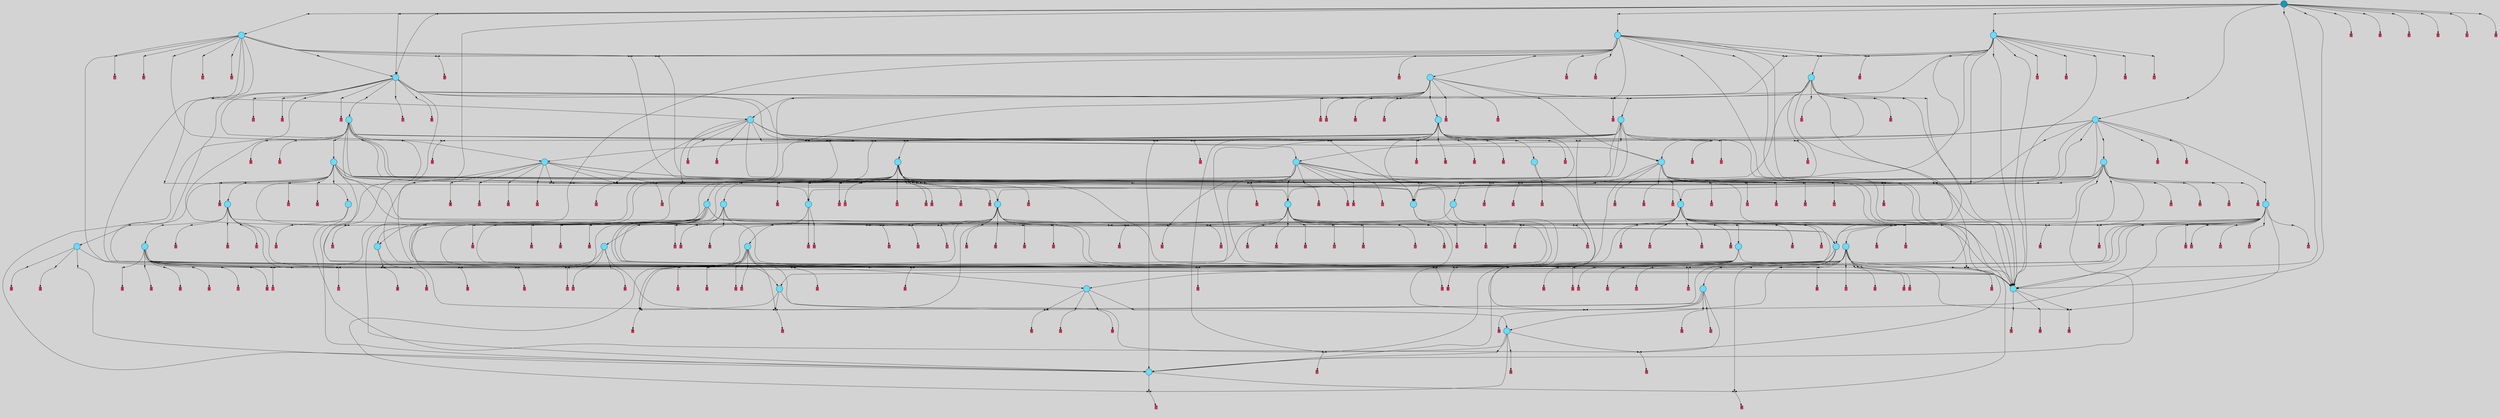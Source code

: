 // File exported with GEGELATI v1.3.1
// On the 2024-04-01 23:56:52
// With the File::TPGGraphDotExporter
digraph{
	graph[pad = "0.212, 0.055" bgcolor = lightgray]
	node[shape=circle style = filled label = ""]
		T0 [fillcolor="#66ddff"]
		T1 [fillcolor="#66ddff"]
		T2 [fillcolor="#66ddff"]
		T4 [fillcolor="#66ddff"]
		T5 [fillcolor="#66ddff"]
		T6 [fillcolor="#66ddff"]
		T7 [fillcolor="#66ddff"]
		T8 [fillcolor="#66ddff"]
		T160 [fillcolor="#66ddff"]
		T207 [fillcolor="#66ddff"]
		T226 [fillcolor="#66ddff"]
		T313 [fillcolor="#66ddff"]
		T385 [fillcolor="#66ddff"]
		T483 [fillcolor="#66ddff"]
		T499 [fillcolor="#66ddff"]
		T725 [fillcolor="#66ddff"]
		T847 [fillcolor="#66ddff"]
		T926 [fillcolor="#66ddff"]
		T1104 [fillcolor="#66ddff"]
		T1144 [fillcolor="#66ddff"]
		T1210 [fillcolor="#66ddff"]
		T1297 [fillcolor="#66ddff"]
		T1373 [fillcolor="#66ddff"]
		T1378 [fillcolor="#66ddff"]
		T1392 [fillcolor="#66ddff"]
		T1551 [fillcolor="#66ddff"]
		T1695 [fillcolor="#66ddff"]
		T1739 [fillcolor="#66ddff"]
		T1831 [fillcolor="#66ddff"]
		T1890 [fillcolor="#66ddff"]
		T1898 [fillcolor="#66ddff"]
		T2048 [fillcolor="#66ddff"]
		T2073 [fillcolor="#66ddff"]
		T2106 [fillcolor="#66ddff"]
		T2187 [fillcolor="#66ddff"]
		T2215 [fillcolor="#66ddff"]
		T2362 [fillcolor="#66ddff"]
		T2379 [fillcolor="#66ddff"]
		T2480 [fillcolor="#66ddff"]
		T2564 [fillcolor="#66ddff"]
		T2651 [fillcolor="#66ddff"]
		T2757 [fillcolor="#66ddff"]
		T2967 [fillcolor="#66ddff"]
		T4253 [fillcolor="#1199bb"]
		P60407 [fillcolor="#cccccc" shape=point] //
		I60407 [shape=box style=invis label="2|6&2|0#2|6&#92;n5|2&2|7#0|2&#92;n2|1&4|3#4|7&#92;n0|1&3|5#4|7&#92;n4|3&3|4#3|7&#92;n"]
		P60407 -> I60407[style=invis]
		A38251 [fillcolor="#ff3366" shape=box margin=0.03 width=0 height=0 label="0"]
		T0 -> P60407 -> A38251
		P60408 [fillcolor="#cccccc" shape=point] //
		I60408 [shape=box style=invis label="2|2&4|4#0|0&#92;n1|2&4|1#4|3&#92;n8|4&0|7#2|5&#92;n2|5&4|1#1|4&#92;n1|1&3|3#3|4&#92;n2|0&2|4#0|3&#92;n5|3&0|0#0|2&#92;n5|0&4|1#3|0&#92;n6|7&2|0#1|1&#92;n4|3&2|7#2|5&#92;n"]
		P60408 -> I60408[style=invis]
		A38252 [fillcolor="#ff3366" shape=box margin=0.03 width=0 height=0 label="1"]
		T0 -> P60408 -> A38252
		P60409 [fillcolor="#cccccc" shape=point] //
		I60409 [shape=box style=invis label="6|3&1|4#2|0&#92;n5|6&0|1#3|7&#92;n2|2&0|0#0|0&#92;n5|4&0|3#1|1&#92;n5|2&2|5#3|4&#92;n5|4&4|0#0|1&#92;n1|2&1|3#1|5&#92;n8|4&3|0#0|0&#92;n4|6&2|6#3|2&#92;n0|2&2|6#4|4&#92;n"]
		P60409 -> I60409[style=invis]
		A38253 [fillcolor="#ff3366" shape=box margin=0.03 width=0 height=0 label="1"]
		T1 -> P60409 -> A38253
		P60410 [fillcolor="#cccccc" shape=point] //
		I60410 [shape=box style=invis label="3|3&0|3#2|3&#92;n0|6&2|4#1|6&#92;n8|3&3|1#3|7&#92;n5|4&2|7#4|1&#92;n2|6&2|0#1|2&#92;n5|1&1|4#1|1&#92;n5|2&4|2#0|4&#92;n"]
		P60410 -> I60410[style=invis]
		A38254 [fillcolor="#ff3366" shape=box margin=0.03 width=0 height=0 label="2"]
		T1 -> P60410 -> A38254
		P60411 [fillcolor="#cccccc" shape=point] //
		I60411 [shape=box style=invis label="7|5&1|1#4|7&#92;n1|3&0|0#4|5&#92;n0|6&4|5#4|4&#92;n7|5&2|0#4|0&#92;n2|1&0|2#3|7&#92;n2|0&2|1#4|7&#92;n"]
		P60411 -> I60411[style=invis]
		A38255 [fillcolor="#ff3366" shape=box margin=0.03 width=0 height=0 label="2"]
		T2 -> P60411 -> A38255
		P60412 [fillcolor="#cccccc" shape=point] //
		I60412 [shape=box style=invis label="8|5&1|1#2|4&#92;n3|6&3|2#0|3&#92;n5|0&0|7#1|1&#92;n3|1&4|2#3|4&#92;n3|2&2|3#0|6&#92;n2|6&3|7#3|5&#92;n8|1&3|5#1|4&#92;n"]
		P60412 -> I60412[style=invis]
		A38256 [fillcolor="#ff3366" shape=box margin=0.03 width=0 height=0 label="3"]
		T2 -> P60412 -> A38256
		P60413 [fillcolor="#cccccc" shape=point] //
		I60413 [shape=box style=invis label="0|2&1|1#4|7&#92;n3|5&2|7#1|0&#92;n5|2&0|6#3|3&#92;n8|6&4|6#3|1&#92;n4|0&4|6#0|1&#92;n7|6&1|4#1|2&#92;n"]
		P60413 -> I60413[style=invis]
		A38257 [fillcolor="#ff3366" shape=box margin=0.03 width=0 height=0 label="4"]
		T4 -> P60413 -> A38257
		P60414 [fillcolor="#cccccc" shape=point] //
		I60414 [shape=box style=invis label="6|2&0|1#3|7&#92;n7|7&4|2#2|5&#92;n0|4&4|1#2|3&#92;n3|6&2|6#4|7&#92;n4|3&1|7#3|2&#92;n3|6&1|6#3|1&#92;n4|4&4|5#2|2&#92;n6|2&2|3#3|3&#92;n2|6&3|7#0|0&#92;n"]
		P60414 -> I60414[style=invis]
		A38258 [fillcolor="#ff3366" shape=box margin=0.03 width=0 height=0 label="5"]
		T4 -> P60414 -> A38258
		P60415 [fillcolor="#cccccc" shape=point] //
		I60415 [shape=box style=invis label="3|6&1|3#4|0&#92;n7|7&1|7#1|2&#92;n8|3&0|1#2|3&#92;n4|7&3|1#1|4&#92;n1|3&0|5#0|5&#92;n3|3&1|6#2|6&#92;n7|5&3|7#0|5&#92;n"]
		P60415 -> I60415[style=invis]
		A38259 [fillcolor="#ff3366" shape=box margin=0.03 width=0 height=0 label="5"]
		T5 -> P60415 -> A38259
		P60416 [fillcolor="#cccccc" shape=point] //
		I60416 [shape=box style=invis label="1|4&2|6#0|7&#92;n3|0&1|0#2|6&#92;n2|5&4|5#4|2&#92;n5|3&4|3#4|4&#92;n8|2&2|0#2|6&#92;n"]
		P60416 -> I60416[style=invis]
		A38260 [fillcolor="#ff3366" shape=box margin=0.03 width=0 height=0 label="6"]
		T5 -> P60416 -> A38260
		P60417 [fillcolor="#cccccc" shape=point] //
		I60417 [shape=box style=invis label="4|7&1|1#1|7&#92;n1|1&0|6#2|1&#92;n7|1&4|2#4|1&#92;n1|3&3|7#1|5&#92;n3|6&0|0#1|0&#92;n4|6&2|7#3|5&#92;n"]
		P60417 -> I60417[style=invis]
		A38261 [fillcolor="#ff3366" shape=box margin=0.03 width=0 height=0 label="6"]
		T6 -> P60417 -> A38261
		P60418 [fillcolor="#cccccc" shape=point] //
		I60418 [shape=box style=invis label="5|1&3|1#1|2&#92;n2|5&2|7#2|3&#92;n5|4&3|6#1|6&#92;n5|5&1|0#2|2&#92;n6|1&4|3#2|1&#92;n8|0&2|0#2|4&#92;n"]
		P60418 -> I60418[style=invis]
		A38262 [fillcolor="#ff3366" shape=box margin=0.03 width=0 height=0 label="7"]
		T6 -> P60418 -> A38262
		P60419 [fillcolor="#cccccc" shape=point] //
		I60419 [shape=box style=invis label="7|7&4|1#3|5&#92;n7|4&3|3#2|0&#92;n4|2&3|4#1|1&#92;n4|2&0|3#0|1&#92;n2|7&3|7#0|4&#92;n0|5&0|3#2|2&#92;n0|2&0|1#0|7&#92;n4|5&3|5#1|0&#92;n5|7&3|4#2|2&#92;n"]
		P60419 -> I60419[style=invis]
		A38263 [fillcolor="#ff3366" shape=box margin=0.03 width=0 height=0 label="7"]
		T7 -> P60419 -> A38263
		P60420 [fillcolor="#cccccc" shape=point] //
		I60420 [shape=box style=invis label="2|5&0|5#4|6&#92;n1|6&1|0#1|5&#92;n6|3&0|5#4|3&#92;n4|7&2|3#2|2&#92;n6|5&4|3#2|1&#92;n0|0&3|1#1|1&#92;n6|4&1|0#3|1&#92;n7|2&3|1#3|4&#92;n8|6&2|1#2|7&#92;n"]
		P60420 -> I60420[style=invis]
		A38264 [fillcolor="#ff3366" shape=box margin=0.03 width=0 height=0 label="8"]
		T7 -> P60420 -> A38264
		P60421 [fillcolor="#cccccc" shape=point] //
		I60421 [shape=box style=invis label="7|4&2|0#3|7&#92;n"]
		P60421 -> I60421[style=invis]
		A38265 [fillcolor="#ff3366" shape=box margin=0.03 width=0 height=0 label="8"]
		T8 -> P60421 -> A38265
		P60422 [fillcolor="#cccccc" shape=point] //
		I60422 [shape=box style=invis label="4|7&4|5#3|7&#92;n6|0&4|6#2|6&#92;n2|1&3|2#2|3&#92;n4|6&3|5#4|6&#92;n1|3&4|3#1|5&#92;n1|0&1|6#4|0&#92;n0|6&3|6#3|2&#92;n6|3&4|6#4|5&#92;n"]
		P60422 -> I60422[style=invis]
		A38266 [fillcolor="#ff3366" shape=box margin=0.03 width=0 height=0 label="0"]
		T8 -> P60422 -> A38266
		T4 -> P60419
		P60423 [fillcolor="#cccccc" shape=point] //
		I60423 [shape=box style=invis label="5|4&2|5#4|0&#92;n0|7&3|5#4|3&#92;n1|5&3|3#2|4&#92;n8|1&1|6#1|5&#92;n6|4&4|2#2|4&#92;n6|4&2|4#1|3&#92;n8|4&1|7#2|7&#92;n6|1&3|7#3|5&#92;n1|0&4|4#3|5&#92;n6|3&2|4#0|3&#92;n"]
		P60423 -> I60423[style=invis]
		A38267 [fillcolor="#ff3366" shape=box margin=0.03 width=0 height=0 label="4"]
		T5 -> P60423 -> A38267
		P60424 [fillcolor="#cccccc" shape=point] //
		I60424 [shape=box style=invis label="1|7&0|1#0|1&#92;n6|3&1|3#0|5&#92;n"]
		P60424 -> I60424[style=invis]
		A38268 [fillcolor="#ff3366" shape=box margin=0.03 width=0 height=0 label="3"]
		T7 -> P60424 -> A38268
		T160 -> P60419
		P60425 [fillcolor="#cccccc" shape=point] //
		I60425 [shape=box style=invis label="6|2&0|1#2|7&#92;n7|7&4|2#2|5&#92;n4|3&1|7#3|2&#92;n3|6&2|6#4|7&#92;n0|4&4|1#2|3&#92;n3|6&1|6#3|1&#92;n4|4&4|5#2|2&#92;n6|2&2|3#3|3&#92;n2|6&3|7#0|0&#92;n"]
		P60425 -> I60425[style=invis]
		T160 -> P60425 -> T6
		T160 -> P60412
		P60426 [fillcolor="#cccccc" shape=point] //
		I60426 [shape=box style=invis label="4|0&3|1#1|4&#92;n3|6&1|3#4|0&#92;n8|3&0|1#4|3&#92;n7|7&1|7#1|2&#92;n1|3&0|5#0|5&#92;n3|3&1|6#2|6&#92;n4|2&3|2#0|0&#92;n"]
		P60426 -> I60426[style=invis]
		A38269 [fillcolor="#ff3366" shape=box margin=0.03 width=0 height=0 label="5"]
		T160 -> P60426 -> A38269
		T160 -> P60418
		T207 -> P60413
		P60427 [fillcolor="#cccccc" shape=point] //
		I60427 [shape=box style=invis label="4|0&3|1#1|4&#92;n7|7&1|7#1|2&#92;n8|3&0|1#2|3&#92;n3|6&1|3#4|0&#92;n1|3&0|5#0|5&#92;n3|3&1|6#2|6&#92;n7|5&3|7#0|5&#92;n"]
		P60427 -> I60427[style=invis]
		A38270 [fillcolor="#ff3366" shape=box margin=0.03 width=0 height=0 label="5"]
		T207 -> P60427 -> A38270
		P60428 [fillcolor="#cccccc" shape=point] //
		I60428 [shape=box style=invis label="0|2&1|1#4|7&#92;n4|0&4|6#0|1&#92;n5|6&0|6#3|3&#92;n8|6&4|6#3|1&#92;n3|7&1|3#1|7&#92;n5|0&1|6#3|7&#92;n7|6&1|4#1|2&#92;n"]
		P60428 -> I60428[style=invis]
		A38271 [fillcolor="#ff3366" shape=box margin=0.03 width=0 height=0 label="4"]
		T207 -> P60428 -> A38271
		T207 -> P60412
		T207 -> P60413
		P60429 [fillcolor="#cccccc" shape=point] //
		I60429 [shape=box style=invis label="6|3&1|4#2|0&#92;n5|6&0|1#3|7&#92;n2|2&0|0#0|0&#92;n4|6&2|6#3|2&#92;n5|2&2|5#3|4&#92;n5|4&4|0#2|1&#92;n1|2&1|3#1|5&#92;n8|4&3|0#0|0&#92;n5|4&0|3#1|1&#92;n0|2&2|6#4|4&#92;n"]
		P60429 -> I60429[style=invis]
		A38272 [fillcolor="#ff3366" shape=box margin=0.03 width=0 height=0 label="1"]
		T207 -> P60429 -> A38272
		P60430 [fillcolor="#cccccc" shape=point] //
		I60430 [shape=box style=invis label="4|1&4|6#3|6&#92;n4|2&2|5#4|0&#92;n2|2&3|7#4|3&#92;n7|0&3|5#4|4&#92;n0|3&1|2#4|2&#92;n6|1&3|0#4|4&#92;n4|6&3|6#0|0&#92;n3|7&0|1#2|4&#92;n2|2&0|5#3|6&#92;n5|3&0|5#2|3&#92;n"]
		P60430 -> I60430[style=invis]
		T226 -> P60430 -> T207
		T226 -> P60424
		T226 -> P60421
		T226 -> P60407
		T226 -> P60417
		P60431 [fillcolor="#cccccc" shape=point] //
		I60431 [shape=box style=invis label="4|0&3|1#0|1&#92;n8|6&3|0#0|7&#92;n2|2&1|3#2|0&#92;n"]
		P60431 -> I60431[style=invis]
		T313 -> P60431 -> T6
		P60432 [fillcolor="#cccccc" shape=point] //
		I60432 [shape=box style=invis label="4|0&3|7#4|1&#92;n0|7&0|1#4|4&#92;n"]
		P60432 -> I60432[style=invis]
		A38273 [fillcolor="#ff3366" shape=box margin=0.03 width=0 height=0 label="0"]
		T313 -> P60432 -> A38273
		T313 -> P60421
		P60433 [fillcolor="#cccccc" shape=point] //
		I60433 [shape=box style=invis label="4|2&2|2#1|3&#92;n8|4&4|4#2|2&#92;n2|0&1|2#3|2&#92;n1|6&1|3#1|0&#92;n"]
		P60433 -> I60433[style=invis]
		A38274 [fillcolor="#ff3366" shape=box margin=0.03 width=0 height=0 label="3"]
		T313 -> P60433 -> A38274
		P60434 [fillcolor="#cccccc" shape=point] //
		I60434 [shape=box style=invis label="7|7&4|1#3|5&#92;n7|0&4|4#0|4&#92;n1|1&2|2#3|4&#92;n7|4&3|0#2|0&#92;n0|2&0|1#0|7&#92;n4|7&3|4#1|1&#92;n2|7&3|7#0|4&#92;n4|5&3|5#1|0&#92;n5|7&3|1#4|2&#92;n"]
		P60434 -> I60434[style=invis]
		A38275 [fillcolor="#ff3366" shape=box margin=0.03 width=0 height=0 label="7"]
		T385 -> P60434 -> A38275
		T385 -> P60427
		T385 -> P60420
		P60435 [fillcolor="#cccccc" shape=point] //
		I60435 [shape=box style=invis label="5|0&1|3#1|2&#92;n1|6&3|7#0|1&#92;n4|5&2|4#3|4&#92;n0|5&2|2#4|0&#92;n1|2&4|4#0|4&#92;n6|6&4|4#1|7&#92;n5|3&2|0#3|1&#92;n0|2&2|2#2|6&#92;n7|4&1|7#2|4&#92;n"]
		P60435 -> I60435[style=invis]
		T385 -> P60435 -> T5
		P60436 [fillcolor="#cccccc" shape=point] //
		I60436 [shape=box style=invis label="6|4&1|4#2|0&#92;n5|0&0|3#1|1&#92;n1|2&1|3#1|7&#92;n0|1&3|1#0|5&#92;n1|6&3|1#0|2&#92;n5|2&4|0#0|7&#92;n8|5&2|6#4|6&#92;n6|5&1|6#0|1&#92;n"]
		P60436 -> I60436[style=invis]
		A38276 [fillcolor="#ff3366" shape=box margin=0.03 width=0 height=0 label="1"]
		T385 -> P60436 -> A38276
		P60437 [fillcolor="#cccccc" shape=point] //
		I60437 [shape=box style=invis label="7|4&2|0#3|7&#92;n5|7&2|0#1|5&#92;n"]
		P60437 -> I60437[style=invis]
		A38277 [fillcolor="#ff3366" shape=box margin=0.03 width=0 height=0 label="8"]
		T385 -> P60437 -> A38277
		T385 -> P60424
		T385 -> P60420
		P60438 [fillcolor="#cccccc" shape=point] //
		I60438 [shape=box style=invis label="0|1&3|5#4|7&#92;n8|0&0|7#2|5&#92;n5|6&2|7#0|2&#92;n2|6&2|0#0|4&#92;n1|6&3|4#2|5&#92;n"]
		P60438 -> I60438[style=invis]
		A38278 [fillcolor="#ff3366" shape=box margin=0.03 width=0 height=0 label="0"]
		T385 -> P60438 -> A38278
		P60439 [fillcolor="#cccccc" shape=point] //
		I60439 [shape=box style=invis label="4|7&1|1#1|7&#92;n7|1&4|2#4|1&#92;n1|5&0|6#2|1&#92;n3|6&0|0#1|0&#92;n4|6&2|7#3|5&#92;n3|0&3|4#0|4&#92;n"]
		P60439 -> I60439[style=invis]
		A38279 [fillcolor="#ff3366" shape=box margin=0.03 width=0 height=0 label="6"]
		T483 -> P60439 -> A38279
		P60440 [fillcolor="#cccccc" shape=point] //
		I60440 [shape=box style=invis label="6|3&1|3#0|5&#92;n1|7&0|7#0|1&#92;n"]
		P60440 -> I60440[style=invis]
		A38280 [fillcolor="#ff3366" shape=box margin=0.03 width=0 height=0 label="3"]
		T483 -> P60440 -> A38280
		T483 -> P60427
		P60441 [fillcolor="#cccccc" shape=point] //
		I60441 [shape=box style=invis label="0|0&1|0#4|7&#92;n"]
		P60441 -> I60441[style=invis]
		T483 -> P60441 -> T160
		T499 -> P60418
		P60442 [fillcolor="#cccccc" shape=point] //
		I60442 [shape=box style=invis label="0|6&3|1#0|3&#92;n6|0&4|6#0|2&#92;n7|5&2|6#2|2&#92;n"]
		P60442 -> I60442[style=invis]
		A38281 [fillcolor="#ff3366" shape=box margin=0.03 width=0 height=0 label="3"]
		T499 -> P60442 -> A38281
		P60443 [fillcolor="#cccccc" shape=point] //
		I60443 [shape=box style=invis label="6|3&3|2#2|0&#92;n0|0&0|5#1|4&#92;n"]
		P60443 -> I60443[style=invis]
		A38282 [fillcolor="#ff3366" shape=box margin=0.03 width=0 height=0 label="0"]
		T499 -> P60443 -> A38282
		P60444 [fillcolor="#cccccc" shape=point] //
		I60444 [shape=box style=invis label="4|0&1|2#1|1&#92;n5|3&2|4#0|0&#92;n"]
		P60444 -> I60444[style=invis]
		T499 -> P60444 -> T385
		P60445 [fillcolor="#cccccc" shape=point] //
		I60445 [shape=box style=invis label="3|1&4|7#0|2&#92;n3|5&4|0#0|2&#92;n5|3&0|2#3|5&#92;n8|1&1|0#0|6&#92;n7|0&3|4#4|3&#92;n"]
		P60445 -> I60445[style=invis]
		A38283 [fillcolor="#ff3366" shape=box margin=0.03 width=0 height=0 label="7"]
		T725 -> P60445 -> A38283
		P60446 [fillcolor="#cccccc" shape=point] //
		I60446 [shape=box style=invis label="8|3&0|1#1|3&#92;n7|6&1|7#1|2&#92;n2|0&2|3#4|4&#92;n4|2&4|0#4|0&#92;n2|0&3|2#1|2&#92;n1|3&0|5#0|5&#92;n3|5&4|6#2|1&#92;n4|5&4|4#1|4&#92;n"]
		P60446 -> I60446[style=invis]
		A38284 [fillcolor="#ff3366" shape=box margin=0.03 width=0 height=0 label="5"]
		T725 -> P60446 -> A38284
		T725 -> P60424
		P60447 [fillcolor="#cccccc" shape=point] //
		I60447 [shape=box style=invis label="4|7&4|5#3|3&#92;n6|4&4|5#4|2&#92;n4|4&3|5#4|6&#92;n1|3&4|3#1|5&#92;n4|1&3|2#2|3&#92;n0|6&0|6#2|5&#92;n"]
		P60447 -> I60447[style=invis]
		A38285 [fillcolor="#ff3366" shape=box margin=0.03 width=0 height=0 label="0"]
		T725 -> P60447 -> A38285
		P60448 [fillcolor="#cccccc" shape=point] //
		I60448 [shape=box style=invis label="1|4&1|1#1|1&#92;n1|2&2|2#4|4&#92;n1|0&1|6#4|0&#92;n4|6&1|5#4|6&#92;n2|1&3|2#2|3&#92;n1|3&4|3#1|3&#92;n4|6&0|6#2|2&#92;n0|0&4|6#2|6&#92;n"]
		P60448 -> I60448[style=invis]
		T847 -> P60448 -> T725
		P60449 [fillcolor="#cccccc" shape=point] //
		I60449 [shape=box style=invis label="7|2&3|1#3|4&#92;n1|6&1|0#1|5&#92;n6|0&1|0#3|1&#92;n8|3&3|1#1|1&#92;n6|4&1|0#3|1&#92;n8|6&2|2#2|0&#92;n6|6&4|3#4|4&#92;n4|7&2|3#2|2&#92;n"]
		P60449 -> I60449[style=invis]
		A38286 [fillcolor="#ff3366" shape=box margin=0.03 width=0 height=0 label="8"]
		T847 -> P60449 -> A38286
		P60450 [fillcolor="#cccccc" shape=point] //
		I60450 [shape=box style=invis label="3|6&3|2#0|3&#92;n2|6&3|7#3|5&#92;n3|1&4|2#3|4&#92;n5|6&0|0#2|4&#92;n4|2&0|3#0|6&#92;n8|4&4|5#2|3&#92;n5|0&0|7#1|1&#92;n"]
		P60450 -> I60450[style=invis]
		A38287 [fillcolor="#ff3366" shape=box margin=0.03 width=0 height=0 label="3"]
		T847 -> P60450 -> A38287
		P60451 [fillcolor="#cccccc" shape=point] //
		I60451 [shape=box style=invis label="2|5&3|4#4|5&#92;n4|2&0|0#4|1&#92;n0|1&0|1#2|5&#92;n2|0&2|2#3|5&#92;n1|5&3|1#0|7&#92;n7|3&4|0#2|1&#92;n"]
		P60451 -> I60451[style=invis]
		A38288 [fillcolor="#ff3366" shape=box margin=0.03 width=0 height=0 label="5"]
		T847 -> P60451 -> A38288
		P60452 [fillcolor="#cccccc" shape=point] //
		I60452 [shape=box style=invis label="5|7&4|5#4|7&#92;n4|2&1|0#2|0&#92;n1|6&1|0#1|5&#92;n6|3&0|5#4|3&#92;n4|7&2|3#2|2&#92;n6|4&1|0#3|1&#92;n0|0&3|1#1|1&#92;n6|5&4|3#2|1&#92;n8|6&2|1#4|7&#92;n2|5&0|5#4|6&#92;n"]
		P60452 -> I60452[style=invis]
		A38289 [fillcolor="#ff3366" shape=box margin=0.03 width=0 height=0 label="8"]
		T847 -> P60452 -> A38289
		P60453 [fillcolor="#cccccc" shape=point] //
		I60453 [shape=box style=invis label="4|1&4|0#1|4&#92;n4|2&3|4#1|1&#92;n2|0&3|4#2|5&#92;n4|5&4|5#1|0&#92;n0|5&0|3#2|2&#92;n7|6&4|1#3|5&#92;n5|7&0|1#1|6&#92;n0|2&4|1#0|7&#92;n5|6&2|1#1|1&#92;n2|7&3|4#1|4&#92;n"]
		P60453 -> I60453[style=invis]
		A38290 [fillcolor="#ff3366" shape=box margin=0.03 width=0 height=0 label="7"]
		T847 -> P60453 -> A38290
		T847 -> P60414
		P60454 [fillcolor="#cccccc" shape=point] //
		I60454 [shape=box style=invis label="6|2&0|1#3|7&#92;n7|6&2|6#2|2&#92;n1|0&2|2#0|5&#92;n7|7&4|2#0|5&#92;n2|6&3|7#0|0&#92;n4|4&4|3#2|2&#92;n3|6&4|6#4|7&#92;n6|2&2|3#3|4&#92;n4|3&1|7#1|2&#92;n1|4&4|5#4|5&#92;n"]
		P60454 -> I60454[style=invis]
		T926 -> P60454 -> T483
		P60455 [fillcolor="#cccccc" shape=point] //
		I60455 [shape=box style=invis label="6|2&2|5#1|2&#92;n2|0&1|6#3|1&#92;n3|6&3|2#0|3&#92;n0|6&3|6#2|5&#92;n"]
		P60455 -> I60455[style=invis]
		A38291 [fillcolor="#ff3366" shape=box margin=0.03 width=0 height=0 label="0"]
		T926 -> P60455 -> A38291
		P60456 [fillcolor="#cccccc" shape=point] //
		I60456 [shape=box style=invis label="5|2&0|1#4|3&#92;n1|2&0|4#3|5&#92;n7|0&1|1#4|3&#92;n5|4&0|5#1|1&#92;n7|7&3|3#2|3&#92;n3|6&3|1#0|3&#92;n0|5&0|2#4|4&#92;n8|1&0|2#1|3&#92;n"]
		P60456 -> I60456[style=invis]
		A38292 [fillcolor="#ff3366" shape=box margin=0.03 width=0 height=0 label="3"]
		T926 -> P60456 -> A38292
		P60457 [fillcolor="#cccccc" shape=point] //
		I60457 [shape=box style=invis label="0|2&4|1#0|7&#92;n4|2&3|4#1|1&#92;n2|0&3|4#2|5&#92;n4|5&4|5#1|0&#92;n0|5&0|3#2|2&#92;n7|7&4|1#3|5&#92;n2|7&3|4#1|4&#92;n4|1&4|0#1|4&#92;n4|2&3|3#0|1&#92;n5|7&0|1#1|7&#92;n"]
		P60457 -> I60457[style=invis]
		A38293 [fillcolor="#ff3366" shape=box margin=0.03 width=0 height=0 label="7"]
		T926 -> P60457 -> A38293
		P60458 [fillcolor="#cccccc" shape=point] //
		I60458 [shape=box style=invis label="4|0&2|6#4|4&#92;n8|0&3|2#0|7&#92;n"]
		P60458 -> I60458[style=invis]
		A38294 [fillcolor="#ff3366" shape=box margin=0.03 width=0 height=0 label="3"]
		T926 -> P60458 -> A38294
		P60459 [fillcolor="#cccccc" shape=point] //
		I60459 [shape=box style=invis label="7|0&0|2#4|1&#92;n7|5&0|1#4|6&#92;n4|2&0|1#4|7&#92;n5|1&2|6#4|0&#92;n0|6&3|6#1|1&#92;n4|2&0|3#0|1&#92;n0|5&0|3#2|2&#92;n8|6&0|2#1|6&#92;n2|4&1|7#2|5&#92;n"]
		P60459 -> I60459[style=invis]
		A38295 [fillcolor="#ff3366" shape=box margin=0.03 width=0 height=0 label="7"]
		T926 -> P60459 -> A38295
		P60460 [fillcolor="#cccccc" shape=point] //
		I60460 [shape=box style=invis label="5|0&3|3#1|0&#92;n5|5&0|3#3|0&#92;n5|1&2|3#4|1&#92;n"]
		P60460 -> I60460[style=invis]
		A38296 [fillcolor="#ff3366" shape=box margin=0.03 width=0 height=0 label="3"]
		T926 -> P60460 -> A38296
		P60461 [fillcolor="#cccccc" shape=point] //
		I60461 [shape=box style=invis label="3|6&3|7#0|0&#92;n3|6&2|6#4|7&#92;n7|1&3|2#2|5&#92;n0|0&2|1#1|7&#92;n4|1&1|7#3|2&#92;n6|2&0|1#4|7&#92;n3|6&1|6#3|5&#92;n"]
		P60461 -> I60461[style=invis]
		A38297 [fillcolor="#ff3366" shape=box margin=0.03 width=0 height=0 label="5"]
		T926 -> P60461 -> A38297
		P60462 [fillcolor="#cccccc" shape=point] //
		I60462 [shape=box style=invis label="2|0&3|4#4|0&#92;n7|2&2|1#3|5&#92;n5|4&4|3#4|1&#92;n2|7&3|7#2|2&#92;n0|5&0|6#2|0&#92;n4|3&1|2#3|4&#92;n6|2&0|1#0|7&#92;n4|6&3|4#4|1&#92;n4|5&3|7#1|0&#92;n"]
		P60462 -> I60462[style=invis]
		A38298 [fillcolor="#ff3366" shape=box margin=0.03 width=0 height=0 label="7"]
		T926 -> P60462 -> A38298
		P60463 [fillcolor="#cccccc" shape=point] //
		I60463 [shape=box style=invis label="2|5&0|5#4|6&#92;n6|4&1|0#1|1&#92;n6|3&0|5#4|3&#92;n7|2&3|1#3|4&#92;n6|5&4|3#2|1&#92;n1|0&3|3#0|3&#92;n4|6&1|0#1|5&#92;n0|0&3|1#0|1&#92;n4|7&2|3#2|2&#92;n8|6&2|1#2|7&#92;n"]
		P60463 -> I60463[style=invis]
		A38299 [fillcolor="#ff3366" shape=box margin=0.03 width=0 height=0 label="8"]
		T926 -> P60463 -> A38299
		P60464 [fillcolor="#cccccc" shape=point] //
		I60464 [shape=box style=invis label="7|0&4|5#2|6&#92;n6|6&2|6#3|5&#92;n1|5&1|2#4|0&#92;n5|2&0|1#2|1&#92;n5|7&1|6#1|7&#92;n4|3&2|6#3|2&#92;n"]
		P60464 -> I60464[style=invis]
		T1104 -> P60464 -> T7
		T1104 -> P60451
		P60465 [fillcolor="#cccccc" shape=point] //
		I60465 [shape=box style=invis label="7|4&1|7#2|4&#92;n5|0&1|3#4|2&#92;n0|5&2|2#4|0&#92;n5|0&0|7#4|2&#92;n1|6&3|7#0|1&#92;n5|6&4|4#1|7&#92;n7|0&1|3#1|7&#92;n4|5&2|4#3|4&#92;n"]
		P60465 -> I60465[style=invis]
		T1104 -> P60465 -> T5
		P60466 [fillcolor="#cccccc" shape=point] //
		I60466 [shape=box style=invis label="0|2&4|1#0|7&#92;n4|2&3|4#1|1&#92;n4|5&4|5#1|0&#92;n2|0&3|4#2|5&#92;n0|5&0|3#2|2&#92;n7|7&4|1#3|5&#92;n2|7&3|4#1|4&#92;n4|1&4|0#1|4&#92;n4|2&3|3#0|1&#92;n5|7&0|3#1|7&#92;n"]
		P60466 -> I60466[style=invis]
		A38300 [fillcolor="#ff3366" shape=box margin=0.03 width=0 height=0 label="7"]
		T1104 -> P60466 -> A38300
		T1104 -> P60423
		P60467 [fillcolor="#cccccc" shape=point] //
		I60467 [shape=box style=invis label="6|1&0|1#3|4&#92;n3|4&4|1#0|3&#92;n7|7&4|2#2|5&#92;n1|3&1|2#2|0&#92;n4|4&2|6#2|2&#92;n6|0&4|4#3|6&#92;n2|2&0|7#3|7&#92;n0|2&2|1#1|7&#92;n"]
		P60467 -> I60467[style=invis]
		A38301 [fillcolor="#ff3366" shape=box margin=0.03 width=0 height=0 label="5"]
		T1104 -> P60467 -> A38301
		P60468 [fillcolor="#cccccc" shape=point] //
		I60468 [shape=box style=invis label="8|6&4|7#3|1&#92;n6|6&3|6#3|3&#92;n7|0&1|4#1|2&#92;n"]
		P60468 -> I60468[style=invis]
		T1104 -> P60468 -> T160
		P60469 [fillcolor="#cccccc" shape=point] //
		I60469 [shape=box style=invis label="4|6&0|3#3|4&#92;n0|4&4|6#3|3&#92;n0|7&1|5#4|7&#92;n1|6&1|0#1|5&#92;n0|3&1|5#0|5&#92;n5|5&3|5#4|5&#92;n6|7&0|1#4|1&#92;n7|2&4|1#3|7&#92;n6|5&1|6#2|0&#92;n5|0&3|3#3|1&#92;n"]
		P60469 -> I60469[style=invis]
		A38302 [fillcolor="#ff3366" shape=box margin=0.03 width=0 height=0 label="8"]
		T1104 -> P60469 -> A38302
		P60470 [fillcolor="#cccccc" shape=point] //
		I60470 [shape=box style=invis label="2|7&3|7#0|4&#92;n7|0&4|4#0|4&#92;n1|1&2|2#3|4&#92;n7|4&3|0#2|0&#92;n0|2&0|1#0|7&#92;n4|7&3|4#1|1&#92;n7|7&4|2#3|5&#92;n4|5&3|5#1|0&#92;n5|7&3|1#4|2&#92;n"]
		P60470 -> I60470[style=invis]
		A38303 [fillcolor="#ff3366" shape=box margin=0.03 width=0 height=0 label="7"]
		T1104 -> P60470 -> A38303
		P60471 [fillcolor="#cccccc" shape=point] //
		I60471 [shape=box style=invis label="1|7&0|1#4|1&#92;n4|7&2|1#4|0&#92;n5|5&0|3#3|0&#92;n5|0&3|4#1|0&#92;n"]
		P60471 -> I60471[style=invis]
		A38304 [fillcolor="#ff3366" shape=box margin=0.03 width=0 height=0 label="3"]
		T1104 -> P60471 -> A38304
		P60472 [fillcolor="#cccccc" shape=point] //
		I60472 [shape=box style=invis label="0|1&1|3#1|1&#92;n7|0&1|6#0|7&#92;n1|3&0|6#1|7&#92;n8|1&3|1#1|7&#92;n3|4&1|6#1|7&#92;n5|4&3|6#2|6&#92;n"]
		P60472 -> I60472[style=invis]
		A38305 [fillcolor="#ff3366" shape=box margin=0.03 width=0 height=0 label="7"]
		T1104 -> P60472 -> A38305
		T1104 -> P60455
		P60473 [fillcolor="#cccccc" shape=point] //
		I60473 [shape=box style=invis label="2|1&1|5#1|4&#92;n3|6&3|2#4|3&#92;n8|5&1|0#1|5&#92;n5|2&0|7#1|1&#92;n2|3&3|7#4|4&#92;n7|3&3|7#0|6&#92;n2|1&4|2#3|4&#92;n8|5&1|1#2|4&#92;n2|6&3|7#3|5&#92;n7|2&1|0#1|6&#92;n"]
		P60473 -> I60473[style=invis]
		A38306 [fillcolor="#ff3366" shape=box margin=0.03 width=0 height=0 label="3"]
		T1104 -> P60473 -> A38306
		P60474 [fillcolor="#cccccc" shape=point] //
		I60474 [shape=box style=invis label="5|2&0|1#4|3&#92;n1|2&2|1#3|2&#92;n1|2&0|4#3|5&#92;n5|4&0|5#1|1&#92;n7|0&1|1#4|3&#92;n7|7&3|3#2|3&#92;n3|6&3|1#0|3&#92;n8|1&0|2#1|3&#92;n"]
		P60474 -> I60474[style=invis]
		A38307 [fillcolor="#ff3366" shape=box margin=0.03 width=0 height=0 label="3"]
		T1104 -> P60474 -> A38307
		P60475 [fillcolor="#cccccc" shape=point] //
		I60475 [shape=box style=invis label="6|0&4|4#2|4&#92;n2|6&2|4#3|4&#92;n8|3&4|3#1|7&#92;n4|3&1|6#1|5&#92;n"]
		P60475 -> I60475[style=invis]
		A38308 [fillcolor="#ff3366" shape=box margin=0.03 width=0 height=0 label="5"]
		T1144 -> P60475 -> A38308
		P60476 [fillcolor="#cccccc" shape=point] //
		I60476 [shape=box style=invis label="5|6&4|4#1|7&#92;n5|0&1|3#4|2&#92;n5|0&0|7#4|2&#92;n1|6&3|7#0|1&#92;n7|4&1|7#2|4&#92;n7|4&1|3#1|7&#92;n5|5&0|3#3|2&#92;n4|5&2|4#3|4&#92;n"]
		P60476 -> I60476[style=invis]
		T1144 -> P60476 -> T5
		P60477 [fillcolor="#cccccc" shape=point] //
		I60477 [shape=box style=invis label="5|1&3|1#3|5&#92;n3|3&2|2#4|6&#92;n4|5&4|1#1|0&#92;n7|0&4|5#1|5&#92;n5|7&0|3#1|3&#92;n1|1&2|0#4|6&#92;n2|4&2|4#2|4&#92;n5|7&1|4#2|3&#92;n0|3&4|3#0|1&#92;n"]
		P60477 -> I60477[style=invis]
		A38309 [fillcolor="#ff3366" shape=box margin=0.03 width=0 height=0 label="7"]
		T1144 -> P60477 -> A38309
		P60478 [fillcolor="#cccccc" shape=point] //
		I60478 [shape=box style=invis label="5|4&2|5#4|0&#92;n0|7&3|5#4|3&#92;n8|4&1|7#2|7&#92;n8|1&1|6#3|5&#92;n6|4&4|2#2|4&#92;n6|4&2|4#1|3&#92;n1|5&3|3#2|4&#92;n6|1&3|7#3|5&#92;n1|0&4|4#3|5&#92;n6|3&2|4#0|3&#92;n"]
		P60478 -> I60478[style=invis]
		A38310 [fillcolor="#ff3366" shape=box margin=0.03 width=0 height=0 label="4"]
		T1144 -> P60478 -> A38310
		P60479 [fillcolor="#cccccc" shape=point] //
		I60479 [shape=box style=invis label="8|5&1|4#0|6&#92;n7|4&3|3#2|0&#92;n4|5&3|2#0|2&#92;n2|7&3|7#0|4&#92;n4|7&4|0#3|7&#92;n7|7&4|1#0|5&#92;n3|1&4|5#1|6&#92;n"]
		P60479 -> I60479[style=invis]
		A38311 [fillcolor="#ff3366" shape=box margin=0.03 width=0 height=0 label="7"]
		T1144 -> P60479 -> A38311
		P60480 [fillcolor="#cccccc" shape=point] //
		I60480 [shape=box style=invis label="1|0&1|4#4|7&#92;n5|0&3|3#3|1&#92;n0|4&4|6#3|0&#92;n1|6&1|0#1|5&#92;n0|3&1|5#0|5&#92;n5|5&3|5#4|5&#92;n7|2&4|1#3|7&#92;n6|7&0|1#4|1&#92;n6|7&1|6#2|0&#92;n4|6&0|3#3|4&#92;n"]
		P60480 -> I60480[style=invis]
		A38312 [fillcolor="#ff3366" shape=box margin=0.03 width=0 height=0 label="8"]
		T1144 -> P60480 -> A38312
		T1144 -> P60470
		P60481 [fillcolor="#cccccc" shape=point] //
		I60481 [shape=box style=invis label="7|0&1|1#4|5&#92;n8|2&1|0#0|1&#92;n1|3&1|7#4|4&#92;n"]
		P60481 -> I60481[style=invis]
		A38313 [fillcolor="#ff3366" shape=box margin=0.03 width=0 height=0 label="5"]
		T1144 -> P60481 -> A38313
		T1144 -> P60455
		T1144 -> P60458
		T1144 -> P60457
		T1144 -> P60457
		P60482 [fillcolor="#cccccc" shape=point] //
		I60482 [shape=box style=invis label="0|5&2|4#1|1&#92;n6|5&2|6#1|2&#92;n4|0&0|5#4|0&#92;n5|5&0|3#3|0&#92;n1|2&4|4#2|0&#92;n1|7&4|1#0|1&#92;n"]
		P60482 -> I60482[style=invis]
		A38314 [fillcolor="#ff3366" shape=box margin=0.03 width=0 height=0 label="3"]
		T1144 -> P60482 -> A38314
		P60483 [fillcolor="#cccccc" shape=point] //
		I60483 [shape=box style=invis label="8|3&0|1#1|3&#92;n2|0&2|3#4|4&#92;n3|5&4|6#2|1&#92;n2|0&3|2#1|2&#92;n6|3&0|5#0|5&#92;n4|2&4|0#4|0&#92;n3|2&4|1#0|5&#92;n4|5&4|4#1|4&#92;n"]
		P60483 -> I60483[style=invis]
		A38315 [fillcolor="#ff3366" shape=box margin=0.03 width=0 height=0 label="5"]
		T1144 -> P60483 -> A38315
		P60484 [fillcolor="#cccccc" shape=point] //
		I60484 [shape=box style=invis label="2|5&3|4#0|5&#92;n4|2&0|2#4|1&#92;n7|3&4|0#2|1&#92;n3|3&3|3#0|0&#92;n2|0&2|2#3|5&#92;n0|1&0|1#2|5&#92;n"]
		P60484 -> I60484[style=invis]
		A38316 [fillcolor="#ff3366" shape=box margin=0.03 width=0 height=0 label="5"]
		T1210 -> P60484 -> A38316
		P60485 [fillcolor="#cccccc" shape=point] //
		I60485 [shape=box style=invis label="4|5&4|6#0|3&#92;n7|4&1|7#2|4&#92;n5|0&1|3#4|2&#92;n0|5&2|2#4|2&#92;n1|6&3|7#0|1&#92;n7|0&1|3#1|7&#92;n5|6&4|4#1|7&#92;n4|5&2|4#3|4&#92;n"]
		P60485 -> I60485[style=invis]
		T1210 -> P60485 -> T5
		T1210 -> P60466
		P60486 [fillcolor="#cccccc" shape=point] //
		I60486 [shape=box style=invis label="5|4&2|5#4|0&#92;n0|7&3|5#4|3&#92;n1|5&3|3#2|4&#92;n6|1&3|7#3|5&#92;n6|4&4|2#2|4&#92;n6|4&0|4#1|3&#92;n1|0&4|4#3|5&#92;n8|0&1|6#1|5&#92;n8|4&1|7#2|7&#92;n6|3&2|4#0|3&#92;n"]
		P60486 -> I60486[style=invis]
		T1210 -> P60486 -> T1104
		P60487 [fillcolor="#cccccc" shape=point] //
		I60487 [shape=box style=invis label="1|0&1|4#4|7&#92;n5|0&3|3#3|1&#92;n6|7&0|1#4|1&#92;n1|6&1|0#1|5&#92;n0|3&1|5#4|5&#92;n5|5&3|5#4|5&#92;n7|2&4|1#3|7&#92;n0|4&4|6#3|0&#92;n6|7&1|6#2|0&#92;n4|6&0|3#3|4&#92;n"]
		P60487 -> I60487[style=invis]
		T1210 -> P60487 -> T926
		P60488 [fillcolor="#cccccc" shape=point] //
		I60488 [shape=box style=invis label="7|0&1|1#4|5&#92;n5|4&2|3#1|3&#92;n8|2&1|0#1|1&#92;n1|3&1|7#3|4&#92;n"]
		P60488 -> I60488[style=invis]
		A38317 [fillcolor="#ff3366" shape=box margin=0.03 width=0 height=0 label="5"]
		T1210 -> P60488 -> A38317
		P60489 [fillcolor="#cccccc" shape=point] //
		I60489 [shape=box style=invis label="6|2&2|5#1|2&#92;n2|0&1|6#3|1&#92;n0|6&3|6#2|5&#92;n5|7&4|7#1|1&#92;n"]
		P60489 -> I60489[style=invis]
		A38318 [fillcolor="#ff3366" shape=box margin=0.03 width=0 height=0 label="0"]
		T1210 -> P60489 -> A38318
		P60490 [fillcolor="#cccccc" shape=point] //
		I60490 [shape=box style=invis label="4|6&0|6#0|4&#92;n2|4&3|3#2|4&#92;n7|7&3|1#3|5&#92;n4|0&3|3#2|0&#92;n5|7&3|4#2|2&#92;n4|2&3|4#4|1&#92;n0|2&4|3#3|3&#92;n4|5&3|5#1|0&#92;n"]
		P60490 -> I60490[style=invis]
		A38319 [fillcolor="#ff3366" shape=box margin=0.03 width=0 height=0 label="7"]
		T1210 -> P60490 -> A38319
		P60491 [fillcolor="#cccccc" shape=point] //
		I60491 [shape=box style=invis label="0|2&4|1#0|7&#92;n4|2&3|4#1|1&#92;n2|0&3|4#2|5&#92;n4|5&4|5#1|0&#92;n0|5&0|3#2|2&#92;n4|1&4|0#1|4&#92;n2|7&3|4#1|4&#92;n7|7&4|1#3|5&#92;n4|2&1|3#0|1&#92;n5|7&0|1#1|7&#92;n"]
		P60491 -> I60491[style=invis]
		A38320 [fillcolor="#ff3366" shape=box margin=0.03 width=0 height=0 label="7"]
		T1210 -> P60491 -> A38320
		P60492 [fillcolor="#cccccc" shape=point] //
		I60492 [shape=box style=invis label="0|2&4|1#0|7&#92;n4|5&4|5#1|0&#92;n7|7&4|1#3|5&#92;n0|5&0|3#2|2&#92;n2|2&3|4#2|5&#92;n2|7&3|4#1|4&#92;n4|1&4|0#1|4&#92;n0|7&0|1#1|7&#92;n"]
		P60492 -> I60492[style=invis]
		A38321 [fillcolor="#ff3366" shape=box margin=0.03 width=0 height=0 label="7"]
		T1210 -> P60492 -> A38321
		P60493 [fillcolor="#cccccc" shape=point] //
		I60493 [shape=box style=invis label="7|0&1|1#4|3&#92;n1|2&0|4#3|5&#92;n5|2&0|1#4|3&#92;n5|7&3|6#1|2&#92;n5|4&0|5#1|1&#92;n3|6&3|1#3|3&#92;n0|5&0|2#4|4&#92;n8|1&0|2#1|3&#92;n"]
		P60493 -> I60493[style=invis]
		A38322 [fillcolor="#ff3366" shape=box margin=0.03 width=0 height=0 label="3"]
		T1210 -> P60493 -> A38322
		P60494 [fillcolor="#cccccc" shape=point] //
		I60494 [shape=box style=invis label="5|2&3|1#4|3&#92;n1|7&3|5#2|3&#92;n1|2&0|4#3|5&#92;n1|2&2|1#3|2&#92;n7|7&3|6#2|3&#92;n7|0&1|1#4|3&#92;n5|4&0|5#1|1&#92;n3|6&3|1#0|3&#92;n1|0&0|2#0|4&#92;n"]
		P60494 -> I60494[style=invis]
		A38323 [fillcolor="#ff3366" shape=box margin=0.03 width=0 height=0 label="3"]
		T1210 -> P60494 -> A38323
		P60495 [fillcolor="#cccccc" shape=point] //
		I60495 [shape=box style=invis label="3|6&3|7#2|4&#92;n4|2&0|0#1|1&#92;n2|0&2|2#3|5&#92;n1|5&2|1#0|7&#92;n0|1&0|1#2|5&#92;n7|3&4|0#2|1&#92;n"]
		P60495 -> I60495[style=invis]
		A38324 [fillcolor="#ff3366" shape=box margin=0.03 width=0 height=0 label="5"]
		T1210 -> P60495 -> A38324
		P60496 [fillcolor="#cccccc" shape=point] //
		I60496 [shape=box style=invis label="4|1&4|0#1|4&#92;n4|2&3|4#0|1&#92;n2|0&3|4#2|5&#92;n4|5&4|5#1|0&#92;n0|5&0|3#2|2&#92;n7|7&4|1#3|5&#92;n0|2&4|1#0|7&#92;n4|2&3|3#0|1&#92;n5|7&0|1#1|7&#92;n"]
		P60496 -> I60496[style=invis]
		A38325 [fillcolor="#ff3366" shape=box margin=0.03 width=0 height=0 label="7"]
		T1210 -> P60496 -> A38325
		T1210 -> P60471
		P60497 [fillcolor="#cccccc" shape=point] //
		I60497 [shape=box style=invis label="1|3&0|5#1|5&#92;n2|0&2|3#4|4&#92;n4|2&4|0#4|0&#92;n2|0&3|2#1|2&#92;n8|3&0|1#1|3&#92;n3|5&4|6#2|1&#92;n4|5&4|4#1|4&#92;n"]
		P60497 -> I60497[style=invis]
		A38326 [fillcolor="#ff3366" shape=box margin=0.03 width=0 height=0 label="5"]
		T1297 -> P60497 -> A38326
		P60498 [fillcolor="#cccccc" shape=point] //
		I60498 [shape=box style=invis label="3|0&4|6#2|6&#92;n6|3&4|6#4|5&#92;n4|6&3|1#4|6&#92;n2|1&3|0#2|3&#92;n1|0&0|6#4|0&#92;n4|7&4|5#3|7&#92;n1|3&4|3#1|5&#92;n6|5&3|2#0|2&#92;n"]
		P60498 -> I60498[style=invis]
		T1297 -> P60498 -> T226
		P60499 [fillcolor="#cccccc" shape=point] //
		I60499 [shape=box style=invis label="2|0&1|6#3|1&#92;n8|5&2|3#2|0&#92;n6|2&2|5#1|2&#92;n3|6&3|2#1|3&#92;n"]
		P60499 -> I60499[style=invis]
		T1297 -> P60499 -> T1144
		P60500 [fillcolor="#cccccc" shape=point] //
		I60500 [shape=box style=invis label="1|2&3|0#2|5&#92;n2|7&4|0#2|2&#92;n3|1&3|6#4|7&#92;n1|5&4|7#4|4&#92;n6|2&0|2#4|0&#92;n7|3&1|6#0|0&#92;n8|2&1|7#0|1&#92;n6|0&4|0#3|4&#92;n"]
		P60500 -> I60500[style=invis]
		A38327 [fillcolor="#ff3366" shape=box margin=0.03 width=0 height=0 label="3"]
		T1297 -> P60500 -> A38327
		T1297 -> P60476
		T1297 -> P60457
		P60501 [fillcolor="#cccccc" shape=point] //
		I60501 [shape=box style=invis label="2|2&4|4#0|0&#92;n1|2&4|1#4|3&#92;n2|5&4|1#1|4&#92;n1|1&3|3#3|4&#92;n8|4&0|7#2|5&#92;n6|7&2|0#1|1&#92;n5|0&4|1#3|0&#92;n5|3&0|4#0|1&#92;n4|3&2|7#2|5&#92;n"]
		P60501 -> I60501[style=invis]
		A38328 [fillcolor="#ff3366" shape=box margin=0.03 width=0 height=0 label="1"]
		T1297 -> P60501 -> A38328
		P60502 [fillcolor="#cccccc" shape=point] //
		I60502 [shape=box style=invis label="8|2&3|7#3|7&#92;n8|0&0|5#2|7&#92;n2|2&1|5#4|3&#92;n6|4&3|5#4|0&#92;n"]
		P60502 -> I60502[style=invis]
		A38329 [fillcolor="#ff3366" shape=box margin=0.03 width=0 height=0 label="1"]
		T1373 -> P60502 -> A38329
		P60503 [fillcolor="#cccccc" shape=point] //
		I60503 [shape=box style=invis label="7|1&3|5#3|4&#92;n3|1&4|3#0|6&#92;n1|0&0|3#3|4&#92;n8|5&1|1#4|6&#92;n5|1&3|1#2|7&#92;n"]
		P60503 -> I60503[style=invis]
		T1373 -> P60503 -> T1
		P60504 [fillcolor="#cccccc" shape=point] //
		I60504 [shape=box style=invis label="4|7&2|1#4|0&#92;n8|1&4|3#4|1&#92;n5|0&3|4#1|0&#92;n1|0&2|0#1|4&#92;n"]
		P60504 -> I60504[style=invis]
		A38330 [fillcolor="#ff3366" shape=box margin=0.03 width=0 height=0 label="3"]
		T1373 -> P60504 -> A38330
		P60505 [fillcolor="#cccccc" shape=point] //
		I60505 [shape=box style=invis label="0|2&2|1#0|6&#92;n5|2&4|5#0|2&#92;n6|6&0|2#1|4&#92;n0|0&0|2#0|3&#92;n"]
		P60505 -> I60505[style=invis]
		A38331 [fillcolor="#ff3366" shape=box margin=0.03 width=0 height=0 label="7"]
		T1373 -> P60505 -> A38331
		P60506 [fillcolor="#cccccc" shape=point] //
		I60506 [shape=box style=invis label="0|2&1|1#4|7&#92;n8|6&4|6#3|1&#92;n5|2&0|2#3|3&#92;n7|6&1|4#1|2&#92;n1|4&1|1#1|5&#92;n4|0&4|4#0|1&#92;n"]
		P60506 -> I60506[style=invis]
		A38332 [fillcolor="#ff3366" shape=box margin=0.03 width=0 height=0 label="4"]
		T1373 -> P60506 -> A38332
		T1373 -> P60455
		P60507 [fillcolor="#cccccc" shape=point] //
		I60507 [shape=box style=invis label="8|3&4|1#1|3&#92;n7|6&1|7#1|2&#92;n4|2&4|0#4|0&#92;n2|0&2|3#4|4&#92;n1|3&0|5#0|5&#92;n3|5&4|6#2|1&#92;n2|0&3|2#1|2&#92;n"]
		P60507 -> I60507[style=invis]
		A38333 [fillcolor="#ff3366" shape=box margin=0.03 width=0 height=0 label="5"]
		T1373 -> P60507 -> A38333
		P60508 [fillcolor="#cccccc" shape=point] //
		I60508 [shape=box style=invis label="3|3&0|5#2|2&#92;n2|0&3|4#2|6&#92;n8|7&3|4#1|4&#92;n4|2&3|4#1|1&#92;n5|7&0|1#1|7&#92;n4|1&4|3#1|4&#92;n4|5&4|5#1|0&#92;n4|2&3|3#0|1&#92;n"]
		P60508 -> I60508[style=invis]
		A38334 [fillcolor="#ff3366" shape=box margin=0.03 width=0 height=0 label="7"]
		T1373 -> P60508 -> A38334
		P60509 [fillcolor="#cccccc" shape=point] //
		I60509 [shape=box style=invis label="4|5&4|5#1|0&#92;n4|6&3|4#1|1&#92;n0|2&3|1#0|7&#92;n2|7&3|4#1|4&#92;n0|5&0|3#2|2&#92;n7|7&4|5#3|5&#92;n2|0&3|4#2|5&#92;n4|2&3|3#0|1&#92;n7|4&2|5#3|0&#92;n5|7&0|1#1|7&#92;n"]
		P60509 -> I60509[style=invis]
		A38335 [fillcolor="#ff3366" shape=box margin=0.03 width=0 height=0 label="7"]
		T1373 -> P60509 -> A38335
		T1373 -> P60412
		P60510 [fillcolor="#cccccc" shape=point] //
		I60510 [shape=box style=invis label="5|0&3|2#1|5&#92;n1|4&3|7#1|0&#92;n5|5&2|2#0|2&#92;n1|1&1|1#1|2&#92;n"]
		P60510 -> I60510[style=invis]
		A38336 [fillcolor="#ff3366" shape=box margin=0.03 width=0 height=0 label="6"]
		T1373 -> P60510 -> A38336
		P60511 [fillcolor="#cccccc" shape=point] //
		I60511 [shape=box style=invis label="0|1&0|1#2|5&#92;n2|0&2|2#3|5&#92;n4|2&0|0#1|1&#92;n0|5&4|4#3|6&#92;n7|6&3|7#2|4&#92;n7|0&4|0#2|1&#92;n"]
		P60511 -> I60511[style=invis]
		A38337 [fillcolor="#ff3366" shape=box margin=0.03 width=0 height=0 label="5"]
		T1373 -> P60511 -> A38337
		T1373 -> P60417
		T1373 -> P60456
		P60512 [fillcolor="#cccccc" shape=point] //
		I60512 [shape=box style=invis label="2|0&1|6#3|1&#92;n6|2&0|7#3|1&#92;n0|6&3|7#2|5&#92;n"]
		P60512 -> I60512[style=invis]
		A38338 [fillcolor="#ff3366" shape=box margin=0.03 width=0 height=0 label="0"]
		T1378 -> P60512 -> A38338
		P60513 [fillcolor="#cccccc" shape=point] //
		I60513 [shape=box style=invis label="2|0&3|4#2|5&#92;n5|0&1|5#1|7&#92;n6|3&4|0#4|1&#92;n4|5&4|5#1|0&#92;n7|7&1|1#3|5&#92;n5|7&0|1#1|7&#92;n4|1&4|0#1|4&#92;n2|7&1|4#1|4&#92;n4|2&3|3#0|1&#92;n"]
		P60513 -> I60513[style=invis]
		A38339 [fillcolor="#ff3366" shape=box margin=0.03 width=0 height=0 label="7"]
		T1378 -> P60513 -> A38339
		P60514 [fillcolor="#cccccc" shape=point] //
		I60514 [shape=box style=invis label="7|0&4|0#3|2&#92;n5|7&2|2#2|1&#92;n0|3&1|1#4|6&#92;n1|6&0|6#4|3&#92;n0|4&3|3#0|7&#92;n0|6&0|0#4|3&#92;n0|1&1|2#4|7&#92;n"]
		P60514 -> I60514[style=invis]
		A38340 [fillcolor="#ff3366" shape=box margin=0.03 width=0 height=0 label="4"]
		T1378 -> P60514 -> A38340
		P60515 [fillcolor="#cccccc" shape=point] //
		I60515 [shape=box style=invis label="1|6&3|7#1|7&#92;n7|0&2|4#3|7&#92;n7|6&0|7#4|2&#92;n7|7&2|2#1|5&#92;n7|5&0|5#4|1&#92;n5|2&0|1#1|0&#92;n"]
		P60515 -> I60515[style=invis]
		A38341 [fillcolor="#ff3366" shape=box margin=0.03 width=0 height=0 label="8"]
		T1378 -> P60515 -> A38341
		P60516 [fillcolor="#cccccc" shape=point] //
		I60516 [shape=box style=invis label="7|0&4|0#3|1&#92;n4|6&1|2#3|5&#92;n4|3&3|7#3|1&#92;n"]
		P60516 -> I60516[style=invis]
		A38342 [fillcolor="#ff3366" shape=box margin=0.03 width=0 height=0 label="6"]
		T1378 -> P60516 -> A38342
		T1378 -> P60413
		P60517 [fillcolor="#cccccc" shape=point] //
		I60517 [shape=box style=invis label="6|0&4|6#2|6&#92;n6|5&3|2#0|2&#92;n4|6&3|1#4|6&#92;n2|1&3|0#2|3&#92;n1|0&0|6#4|0&#92;n4|7&4|5#3|7&#92;n1|3&4|3#1|5&#92;n6|3&4|6#4|5&#92;n"]
		P60517 -> I60517[style=invis]
		T1378 -> P60517 -> T226
		P60518 [fillcolor="#cccccc" shape=point] //
		I60518 [shape=box style=invis label="5|3&0|3#3|6&#92;n3|0&4|3#1|5&#92;n"]
		P60518 -> I60518[style=invis]
		A38343 [fillcolor="#ff3366" shape=box margin=0.03 width=0 height=0 label="3"]
		T1378 -> P60518 -> A38343
		P60519 [fillcolor="#cccccc" shape=point] //
		I60519 [shape=box style=invis label="0|1&1|3#1|1&#92;n5|4&3|6#2|6&#92;n1|2&0|6#1|7&#92;n3|4&1|6#1|7&#92;n4|4&0|2#0|4&#92;n7|0&1|6#0|7&#92;n"]
		P60519 -> I60519[style=invis]
		A38344 [fillcolor="#ff3366" shape=box margin=0.03 width=0 height=0 label="7"]
		T1378 -> P60519 -> A38344
		T1378 -> P60457
		P60520 [fillcolor="#cccccc" shape=point] //
		I60520 [shape=box style=invis label="1|3&1|6#4|3&#92;n8|0&3|2#3|4&#92;n"]
		P60520 -> I60520[style=invis]
		A38345 [fillcolor="#ff3366" shape=box margin=0.03 width=0 height=0 label="5"]
		T1378 -> P60520 -> A38345
		T1378 -> P60491
		T1392 -> P60451
		P60521 [fillcolor="#cccccc" shape=point] //
		I60521 [shape=box style=invis label="5|6&4|4#1|7&#92;n5|0&0|7#4|2&#92;n7|4&1|7#2|4&#92;n5|0&1|3#4|2&#92;n7|4&1|3#2|7&#92;n1|5&0|3#3|2&#92;n4|5&2|4#3|4&#92;n6|2&4|2#4|7&#92;n"]
		P60521 -> I60521[style=invis]
		T1392 -> P60521 -> T5
		P60522 [fillcolor="#cccccc" shape=point] //
		I60522 [shape=box style=invis label="2|0&3|4#2|5&#92;n4|2&3|4#0|1&#92;n0|7&4|1#0|7&#92;n4|3&0|6#0|4&#92;n7|7&4|1#3|5&#92;n0|5&0|3#2|2&#92;n2|7&3|4#1|4&#92;n4|1&4|0#1|4&#92;n4|2&3|3#0|1&#92;n5|7&0|3#1|7&#92;n"]
		P60522 -> I60522[style=invis]
		A38346 [fillcolor="#ff3366" shape=box margin=0.03 width=0 height=0 label="7"]
		T1392 -> P60522 -> A38346
		P60523 [fillcolor="#cccccc" shape=point] //
		I60523 [shape=box style=invis label="4|5&4|0#3|7&#92;n2|7&3|7#0|4&#92;n7|4&3|3#2|0&#92;n5|0&2|3#2|5&#92;n8|5&1|4#0|6&#92;n7|2&4|1#0|5&#92;n"]
		P60523 -> I60523[style=invis]
		A38347 [fillcolor="#ff3366" shape=box margin=0.03 width=0 height=0 label="7"]
		T1392 -> P60523 -> A38347
		T1392 -> P60455
		P60524 [fillcolor="#cccccc" shape=point] //
		I60524 [shape=box style=invis label="4|0&2|0#3|4&#92;n4|5&3|2#0|2&#92;n7|4&4|5#1|3&#92;n8|7&1|6#0|3&#92;n7|0&0|4#4|6&#92;n3|4&3|0#1|0&#92;n7|7&4|1#0|5&#92;n7|4&3|3#2|0&#92;n4|2&0|3#0|1&#92;n3|5&0|3#3|1&#92;n"]
		P60524 -> I60524[style=invis]
		A38348 [fillcolor="#ff3366" shape=box margin=0.03 width=0 height=0 label="7"]
		T1392 -> P60524 -> A38348
		P60525 [fillcolor="#cccccc" shape=point] //
		I60525 [shape=box style=invis label="5|7&2|1#1|7&#92;n0|0&0|0#2|2&#92;n4|0&4|7#3|2&#92;n4|1&1|0#1|4&#92;n1|7&0|5#2|7&#92;n6|0&3|2#4|2&#92;n1|2&3|1#4|0&#92;n8|7&4|5#4|2&#92;n"]
		P60525 -> I60525[style=invis]
		A38349 [fillcolor="#ff3366" shape=box margin=0.03 width=0 height=0 label="7"]
		T1392 -> P60525 -> A38349
		T1392 -> P60413
		T1392 -> P60510
		P60526 [fillcolor="#cccccc" shape=point] //
		I60526 [shape=box style=invis label="7|3&4|0#2|1&#92;n4|2&0|0#1|1&#92;n2|0&2|2#3|5&#92;n1|5&2|7#0|7&#92;n3|6&3|7#2|6&#92;n"]
		P60526 -> I60526[style=invis]
		A38350 [fillcolor="#ff3366" shape=box margin=0.03 width=0 height=0 label="5"]
		T1392 -> P60526 -> A38350
		T1392 -> P60517
		P60527 [fillcolor="#cccccc" shape=point] //
		I60527 [shape=box style=invis label="0|6&3|6#2|5&#92;n2|0&1|6#3|1&#92;n6|2&0|5#1|2&#92;n"]
		P60527 -> I60527[style=invis]
		A38351 [fillcolor="#ff3366" shape=box margin=0.03 width=0 height=0 label="0"]
		T1392 -> P60527 -> A38351
		T1392 -> P60423
		T1392 -> P60456
		P60528 [fillcolor="#cccccc" shape=point] //
		I60528 [shape=box style=invis label="7|2&0|7#3|1&#92;n0|6&3|6#2|5&#92;n2|0&1|6#3|1&#92;n0|7&0|3#2|5&#92;n"]
		P60528 -> I60528[style=invis]
		A38352 [fillcolor="#ff3366" shape=box margin=0.03 width=0 height=0 label="0"]
		T1551 -> P60528 -> A38352
		P60529 [fillcolor="#cccccc" shape=point] //
		I60529 [shape=box style=invis label="5|0&1|5#1|7&#92;n2|0&3|4#2|5&#92;n4|5&4|5#1|0&#92;n0|5&3|3#2|2&#92;n7|7&4|1#3|5&#92;n2|7&3|4#1|4&#92;n0|2&4|1#0|7&#92;n4|1&4|0#1|4&#92;n4|2&3|3#0|1&#92;n5|7&0|1#1|7&#92;n"]
		P60529 -> I60529[style=invis]
		A38353 [fillcolor="#ff3366" shape=box margin=0.03 width=0 height=0 label="7"]
		T1551 -> P60529 -> A38353
		P60530 [fillcolor="#cccccc" shape=point] //
		I60530 [shape=box style=invis label="8|0&3|4#0|7&#92;n4|0&2|6#4|4&#92;n"]
		P60530 -> I60530[style=invis]
		A38354 [fillcolor="#ff3366" shape=box margin=0.03 width=0 height=0 label="3"]
		T1551 -> P60530 -> A38354
		T1551 -> P60471
		P60531 [fillcolor="#cccccc" shape=point] //
		I60531 [shape=box style=invis label="3|4&3|7#0|0&#92;n3|6&2|6#4|7&#92;n7|1&3|2#2|5&#92;n6|2&0|1#4|7&#92;n4|1&1|7#3|2&#92;n0|0&2|1#1|7&#92;n3|6&1|6#3|5&#92;n"]
		P60531 -> I60531[style=invis]
		A38355 [fillcolor="#ff3366" shape=box margin=0.03 width=0 height=0 label="5"]
		T1551 -> P60531 -> A38355
		P60532 [fillcolor="#cccccc" shape=point] //
		I60532 [shape=box style=invis label="1|6&3|7#1|7&#92;n7|0&2|4#1|7&#92;n5|2&0|1#1|0&#92;n7|7&2|2#1|5&#92;n7|6&0|7#4|2&#92;n6|3&3|7#1|2&#92;n7|5&0|5#4|7&#92;n5|7&3|6#2|4&#92;n"]
		P60532 -> I60532[style=invis]
		T1551 -> P60532 -> T8
		T1551 -> P60424
		T1551 -> P60517
		P60533 [fillcolor="#cccccc" shape=point] //
		I60533 [shape=box style=invis label="6|2&2|5#1|2&#92;n3|6&3|2#0|4&#92;n2|0&1|6#3|1&#92;n0|6&3|6#2|5&#92;n"]
		P60533 -> I60533[style=invis]
		A38356 [fillcolor="#ff3366" shape=box margin=0.03 width=0 height=0 label="0"]
		T1551 -> P60533 -> A38356
		P60534 [fillcolor="#cccccc" shape=point] //
		I60534 [shape=box style=invis label="8|7&1|6#3|5&#92;n1|1&2|7#3|5&#92;n4|3&3|3#1|7&#92;n8|7&1|7#2|4&#92;n1|0&4|4#1|5&#92;n6|1&0|6#3|5&#92;n0|6&0|6#3|7&#92;n5|7&2|7#3|2&#92;n8|4&3|7#2|7&#92;n"]
		P60534 -> I60534[style=invis]
		A38357 [fillcolor="#ff3366" shape=box margin=0.03 width=0 height=0 label="4"]
		T1551 -> P60534 -> A38357
		T1551 -> P60446
		P60535 [fillcolor="#cccccc" shape=point] //
		I60535 [shape=box style=invis label="6|2&0|1#3|7&#92;n4|3&1|7#1|2&#92;n7|6&2|6#2|2&#92;n7|7&4|2#0|5&#92;n1|0&2|2#3|5&#92;n2|6&3|7#0|0&#92;n4|4&4|3#2|2&#92;n3|6&4|6#4|7&#92;n6|2&2|3#3|4&#92;n0|4&4|1#2|3&#92;n"]
		P60535 -> I60535[style=invis]
		T1551 -> P60535 -> T483
		T1551 -> P60455
		T1551 -> P60455
		P60536 [fillcolor="#cccccc" shape=point] //
		I60536 [shape=box style=invis label="5|4&2|5#4|0&#92;n0|7&3|5#4|3&#92;n6|3&2|4#0|3&#92;n8|1&1|6#1|5&#92;n6|4&4|2#2|4&#92;n6|4&2|4#1|3&#92;n8|4&1|7#2|0&#92;n6|1&3|7#3|5&#92;n1|0&4|4#3|5&#92;n1|5&3|3#2|4&#92;n"]
		P60536 -> I60536[style=invis]
		A38358 [fillcolor="#ff3366" shape=box margin=0.03 width=0 height=0 label="4"]
		T1551 -> P60536 -> A38358
		P60537 [fillcolor="#cccccc" shape=point] //
		I60537 [shape=box style=invis label="5|0&0|7#4|2&#92;n0|5&1|2#4|5&#92;n4|2&1|6#1|4&#92;n7|3&2|3#0|1&#92;n7|0&1|7#2|4&#92;n1|1&1|1#2|0&#92;n1|1&3|6#0|3&#92;n8|5&1|5#1|5&#92;n"]
		P60537 -> I60537[style=invis]
		T1695 -> P60537 -> T5
		T1695 -> P60466
		P60538 [fillcolor="#cccccc" shape=point] //
		I60538 [shape=box style=invis label="5|4&2|5#4|0&#92;n0|7&3|5#4|3&#92;n1|5&3|3#2|4&#92;n1|0&4|4#3|5&#92;n6|4&4|7#1|7&#92;n8|1&1|6#1|5&#92;n5|3&1|5#3|6&#92;n6|1&2|7#3|5&#92;n8|4&1|7#2|7&#92;n6|3&2|4#0|3&#92;n"]
		P60538 -> I60538[style=invis]
		A38359 [fillcolor="#ff3366" shape=box margin=0.03 width=0 height=0 label="4"]
		T1695 -> P60538 -> A38359
		P60539 [fillcolor="#cccccc" shape=point] //
		I60539 [shape=box style=invis label="1|0&1|4#4|7&#92;n5|0&3|3#3|1&#92;n0|4&4|6#3|0&#92;n1|6&1|0#1|5&#92;n7|2&0|1#3|7&#92;n5|5&3|5#4|5&#92;n0|3&1|5#0|5&#92;n6|7&0|1#4|1&#92;n6|7&1|6#2|0&#92;n4|6&0|3#3|4&#92;n"]
		P60539 -> I60539[style=invis]
		T1695 -> P60539 -> T499
		P60540 [fillcolor="#cccccc" shape=point] //
		I60540 [shape=box style=invis label="1|1&2|2#3|4&#92;n7|0&4|4#0|4&#92;n7|4&3|0#2|0&#92;n0|2&0|1#0|4&#92;n5|7&3|1#4|2&#92;n6|0&1|6#0|4&#92;n7|7&4|2#3|5&#92;n4|5&3|5#1|0&#92;n1|1&1|0#1|2&#92;n4|7&3|4#1|1&#92;n"]
		P60540 -> I60540[style=invis]
		T1695 -> P60540 -> T2
		P60541 [fillcolor="#cccccc" shape=point] //
		I60541 [shape=box style=invis label="7|0&0|4#4|6&#92;n4|5&3|2#0|2&#92;n3|1&3|0#1|0&#92;n4|7&2|0#3|4&#92;n8|7&1|6#0|3&#92;n7|0&4|1#0|5&#92;n7|4&3|3#2|0&#92;n4|2&0|3#0|1&#92;n"]
		P60541 -> I60541[style=invis]
		A38360 [fillcolor="#ff3366" shape=box margin=0.03 width=0 height=0 label="7"]
		T1695 -> P60541 -> A38360
		P60542 [fillcolor="#cccccc" shape=point] //
		I60542 [shape=box style=invis label="2|4&0|0#1|3&#92;n1|3&1|7#3|6&#92;n3|6&3|1#4|5&#92;n8|7&4|2#4|5&#92;n0|0&3|3#4|4&#92;n4|2&3|0#1|1&#92;n"]
		P60542 -> I60542[style=invis]
		A38361 [fillcolor="#ff3366" shape=box margin=0.03 width=0 height=0 label="5"]
		T1695 -> P60542 -> A38361
		P60543 [fillcolor="#cccccc" shape=point] //
		I60543 [shape=box style=invis label="4|1&4|0#1|4&#92;n4|2&3|6#1|1&#92;n2|0&3|4#2|5&#92;n2|7&3|4#1|4&#92;n0|5&0|3#2|2&#92;n7|6&4|1#3|5&#92;n4|5&4|5#1|0&#92;n5|7&0|1#1|7&#92;n"]
		P60543 -> I60543[style=invis]
		T1695 -> P60543 -> T313
		P60544 [fillcolor="#cccccc" shape=point] //
		I60544 [shape=box style=invis label="4|1&0|3#4|1&#92;n6|6&0|7#3|1&#92;n2|0&0|6#3|1&#92;n"]
		P60544 -> I60544[style=invis]
		A38362 [fillcolor="#ff3366" shape=box margin=0.03 width=0 height=0 label="0"]
		T1695 -> P60544 -> A38362
		T1695 -> P60492
		P60545 [fillcolor="#cccccc" shape=point] //
		I60545 [shape=box style=invis label="4|7&0|6#2|0&#92;n0|2&0|1#0|5&#92;n5|4&1|7#4|2&#92;n7|0&4|4#4|5&#92;n2|0&3|1#2|0&#92;n4|2&3|4#1|1&#92;n3|0&3|0#2|6&#92;n"]
		P60545 -> I60545[style=invis]
		T1695 -> P60545 -> T4
		T1695 -> P60527
		T1695 -> P60517
		P60546 [fillcolor="#cccccc" shape=point] //
		I60546 [shape=box style=invis label="4|2&3|4#1|1&#92;n4|5&4|5#1|5&#92;n2|0&3|4#2|6&#92;n5|6&2|1#1|1&#92;n7|6&4|1#1|1&#92;n5|5&0|1#2|1&#92;n2|7&3|4#1|4&#92;n0|2&4|1#0|7&#92;n0|5&0|3#3|2&#92;n0|6&0|5#1|0&#92;n"]
		P60546 -> I60546[style=invis]
		T1695 -> P60546 -> T1297
		P60547 [fillcolor="#cccccc" shape=point] //
		I60547 [shape=box style=invis label="5|7&3|2#0|1&#92;n0|2&4|2#0|0&#92;n8|1&3|5#1|6&#92;n6|0&3|7#1|1&#92;n4|0&0|7#0|1&#92;n3|1&4|2#3|4&#92;n3|4&0|3#3|0&#92;n3|2&2|3#0|6&#92;n7|2&1|4#2|0&#92;n3|6&3|2#4|3&#92;n"]
		P60547 -> I60547[style=invis]
		A38363 [fillcolor="#ff3366" shape=box margin=0.03 width=0 height=0 label="3"]
		T1695 -> P60547 -> A38363
		T1739 -> P60528
		P60548 [fillcolor="#cccccc" shape=point] //
		I60548 [shape=box style=invis label="0|5&2|4#1|1&#92;n5|5&0|3#3|0&#92;n4|0&0|5#4|0&#92;n1|2&4|4#2|0&#92;n1|7&0|1#0|1&#92;n"]
		P60548 -> I60548[style=invis]
		A38364 [fillcolor="#ff3366" shape=box margin=0.03 width=0 height=0 label="3"]
		T1739 -> P60548 -> A38364
		T1739 -> P60529
		T1739 -> P60471
		T1739 -> P60531
		P60549 [fillcolor="#cccccc" shape=point] //
		I60549 [shape=box style=invis label="0|1&1|1#4|7&#92;n4|0&2|2#0|6&#92;n4|7&1|0#3|1&#92;n5|2&2|2#3|3&#92;n4|1&4|2#2|5&#92;n8|6&4|6#2|1&#92;n4|7&4|5#3|3&#92;n"]
		P60549 -> I60549[style=invis]
		A38365 [fillcolor="#ff3366" shape=box margin=0.03 width=0 height=0 label="4"]
		T1739 -> P60549 -> A38365
		P60550 [fillcolor="#cccccc" shape=point] //
		I60550 [shape=box style=invis label="1|6&3|7#1|7&#92;n7|0&2|4#3|7&#92;n5|7&3|6#2|4&#92;n7|7&2|2#1|5&#92;n7|6&0|7#4|2&#92;n7|5&0|5#4|7&#92;n5|2&0|1#1|0&#92;n"]
		P60550 -> I60550[style=invis]
		A38366 [fillcolor="#ff3366" shape=box margin=0.03 width=0 height=0 label="8"]
		T1739 -> P60550 -> A38366
		T1739 -> P60424
		T1739 -> P60518
		T1739 -> P60455
		P60551 [fillcolor="#cccccc" shape=point] //
		I60551 [shape=box style=invis label="8|7&1|6#3|5&#92;n1|1&2|7#3|5&#92;n6|1&0|2#3|5&#92;n6|5&4|6#2|0&#92;n1|0&4|4#1|5&#92;n4|3&3|3#1|7&#92;n0|6&0|6#3|7&#92;n5|7&2|7#3|2&#92;n8|4&3|7#2|7&#92;n"]
		P60551 -> I60551[style=invis]
		A38367 [fillcolor="#ff3366" shape=box margin=0.03 width=0 height=0 label="4"]
		T1739 -> P60551 -> A38367
		P60552 [fillcolor="#cccccc" shape=point] //
		I60552 [shape=box style=invis label="8|3&0|1#1|3&#92;n7|6&1|7#1|2&#92;n2|0&2|3#4|4&#92;n4|2&4|0#4|7&#92;n4|5&4|4#1|4&#92;n1|3&0|5#0|5&#92;n3|5&4|6#2|1&#92;n2|0&3|2#1|2&#92;n6|0&3|4#4|1&#92;n"]
		P60552 -> I60552[style=invis]
		A38368 [fillcolor="#ff3366" shape=box margin=0.03 width=0 height=0 label="5"]
		T1739 -> P60552 -> A38368
		T1739 -> P60483
		T1739 -> P60498
		P60553 [fillcolor="#cccccc" shape=point] //
		I60553 [shape=box style=invis label="0|2&4|1#0|7&#92;n4|2&3|4#1|1&#92;n4|5&4|5#1|0&#92;n2|0&3|4#2|5&#92;n5|7&0|3#1|7&#92;n7|7&4|1#3|6&#92;n2|7&3|4#1|4&#92;n4|1&4|0#1|4&#92;n4|2&3|3#0|1&#92;n0|5&0|3#2|2&#92;n"]
		P60553 -> I60553[style=invis]
		A38369 [fillcolor="#ff3366" shape=box margin=0.03 width=0 height=0 label="7"]
		T1831 -> P60553 -> A38369
		P60554 [fillcolor="#cccccc" shape=point] //
		I60554 [shape=box style=invis label="2|2&4|1#4|6&#92;n0|7&3|5#4|3&#92;n6|1&2|7#3|3&#92;n5|4&2|5#4|0&#92;n6|4&4|7#3|7&#92;n6|4&2|4#1|3&#92;n3|0&4|4#3|5&#92;n1|5&3|3#2|4&#92;n8|4&1|7#2|7&#92;n6|3&2|4#0|3&#92;n"]
		P60554 -> I60554[style=invis]
		A38370 [fillcolor="#ff3366" shape=box margin=0.03 width=0 height=0 label="4"]
		T1831 -> P60554 -> A38370
		T1831 -> P60539
		T1831 -> P60470
		P60555 [fillcolor="#cccccc" shape=point] //
		I60555 [shape=box style=invis label="1|3&1|7#4|4&#92;n4|0&0|6#3|7&#92;n7|0&1|1#4|5&#92;n"]
		P60555 -> I60555[style=invis]
		A38371 [fillcolor="#ff3366" shape=box margin=0.03 width=0 height=0 label="5"]
		T1831 -> P60555 -> A38371
		P60556 [fillcolor="#cccccc" shape=point] //
		I60556 [shape=box style=invis label="2|2&0|0#0|0&#92;n0|6&2|5#4|4&#92;n4|0&2|4#1|2&#92;n1|2&1|3#1|5&#92;n5|2&2|5#3|4&#92;n5|5&0|7#1|1&#92;n4|6&2|6#3|2&#92;n2|2&4|7#1|5&#92;n"]
		P60556 -> I60556[style=invis]
		A38372 [fillcolor="#ff3366" shape=box margin=0.03 width=0 height=0 label="1"]
		T1831 -> P60556 -> A38372
		P60557 [fillcolor="#cccccc" shape=point] //
		I60557 [shape=box style=invis label="4|1&1|2#3|7&#92;n3|0&2|4#1|0&#92;n6|3&3|3#0|1&#92;n"]
		P60557 -> I60557[style=invis]
		A38373 [fillcolor="#ff3366" shape=box margin=0.03 width=0 height=0 label="0"]
		T1831 -> P60557 -> A38373
		P60558 [fillcolor="#cccccc" shape=point] //
		I60558 [shape=box style=invis label="4|2&3|4#1|1&#92;n0|5&0|3#2|2&#92;n0|2&3|1#0|7&#92;n2|6&3|4#1|4&#92;n5|7&4|1#1|7&#92;n7|7&4|2#3|5&#92;n7|4&2|5#3|0&#92;n2|0&3|4#1|5&#92;n"]
		P60558 -> I60558[style=invis]
		T1831 -> P60558 -> T847
		P60559 [fillcolor="#cccccc" shape=point] //
		I60559 [shape=box style=invis label="8|3&1|6#0|3&#92;n5|7&0|1#1|7&#92;n2|0&3|4#2|5&#92;n8|7&1|2#0|7&#92;n7|6&2|1#3|5&#92;n4|5&0|5#1|0&#92;n8|0&1|5#4|5&#92;n0|2&1|2#0|5&#92;n"]
		P60559 -> I60559[style=invis]
		T1831 -> P60559 -> T1210
		P60560 [fillcolor="#cccccc" shape=point] //
		I60560 [shape=box style=invis label="3|4&1|6#1|7&#92;n7|0&1|6#0|7&#92;n0|7&3|2#2|3&#92;n1|3&0|6#1|7&#92;n8|1&3|0#1|7&#92;n0|1&1|3#1|1&#92;n5|4&3|6#2|6&#92;n"]
		P60560 -> I60560[style=invis]
		A38374 [fillcolor="#ff3366" shape=box margin=0.03 width=0 height=0 label="7"]
		T1831 -> P60560 -> A38374
		P60561 [fillcolor="#cccccc" shape=point] //
		I60561 [shape=box style=invis label="2|5&3|4#4|5&#92;n4|2&0|0#4|1&#92;n7|3&4|0#2|1&#92;n2|0&2|2#3|5&#92;n1|5&3|1#0|7&#92;n4|4&1|0#2|7&#92;n"]
		P60561 -> I60561[style=invis]
		A38375 [fillcolor="#ff3366" shape=box margin=0.03 width=0 height=0 label="5"]
		T1831 -> P60561 -> A38375
		P60562 [fillcolor="#cccccc" shape=point] //
		I60562 [shape=box style=invis label="2|1&1|5#4|3&#92;n8|0&0|5#2|7&#92;n6|4&3|5#4|0&#92;n7|6&0|5#1|1&#92;n"]
		P60562 -> I60562[style=invis]
		A38376 [fillcolor="#ff3366" shape=box margin=0.03 width=0 height=0 label="1"]
		T1831 -> P60562 -> A38376
		P60563 [fillcolor="#cccccc" shape=point] //
		I60563 [shape=box style=invis label="1|0&1|4#4|7&#92;n5|0&3|3#3|1&#92;n0|4&4|6#3|0&#92;n1|6&1|0#0|5&#92;n7|2&0|1#3|7&#92;n5|5&3|5#4|5&#92;n0|3&1|5#0|5&#92;n6|7&1|6#2|0&#92;n6|7&0|1#4|1&#92;n4|6&0|3#3|4&#92;n"]
		P60563 -> I60563[style=invis]
		T1831 -> P60563 -> T499
		P60564 [fillcolor="#cccccc" shape=point] //
		I60564 [shape=box style=invis label="2|7&3|7#0|4&#92;n7|0&4|4#0|4&#92;n1|1&2|2#3|4&#92;n7|4&3|0#0|0&#92;n7|7&4|2#3|5&#92;n4|7&3|4#1|1&#92;n0|2&0|1#0|7&#92;n4|5&3|5#1|0&#92;n5|7&3|1#4|2&#92;n3|5&3|2#4|2&#92;n"]
		P60564 -> I60564[style=invis]
		A38377 [fillcolor="#ff3366" shape=box margin=0.03 width=0 height=0 label="7"]
		T1831 -> P60564 -> A38377
		P60565 [fillcolor="#cccccc" shape=point] //
		I60565 [shape=box style=invis label="1|6&3|7#0|1&#92;n7|0&1|3#1|7&#92;n5|4&4|1#1|7&#92;n3|1&4|5#3|0&#92;n1|4&1|6#2|0&#92;n7|4&0|7#0|1&#92;n5|0&1|3#4|2&#92;n6|6&4|4#1|7&#92;n1|2&3|4#0|4&#92;n4|7&1|0#3|5&#92;n"]
		P60565 -> I60565[style=invis]
		T1831 -> P60565 -> T5
		P60566 [fillcolor="#cccccc" shape=point] //
		I60566 [shape=box style=invis label="2|2&4|4#0|0&#92;n1|2&4|1#4|3&#92;n5|3&0|0#0|2&#92;n1|1&3|3#3|4&#92;n2|0&2|4#0|3&#92;n2|5&4|1#1|4&#92;n5|0&4|1#3|0&#92;n6|7&2|0#1|0&#92;n4|3&2|7#2|5&#92;n"]
		P60566 -> I60566[style=invis]
		A38378 [fillcolor="#ff3366" shape=box margin=0.03 width=0 height=0 label="1"]
		T1890 -> P60566 -> A38378
		P60567 [fillcolor="#cccccc" shape=point] //
		I60567 [shape=box style=invis label="0|1&2|1#2|5&#92;n4|2&0|0#1|1&#92;n3|6&3|7#2|6&#92;n2|0&2|2#3|5&#92;n1|5&2|1#0|1&#92;n7|3&4|0#2|1&#92;n"]
		P60567 -> I60567[style=invis]
		A38379 [fillcolor="#ff3366" shape=box margin=0.03 width=0 height=0 label="5"]
		T1890 -> P60567 -> A38379
		P60568 [fillcolor="#cccccc" shape=point] //
		I60568 [shape=box style=invis label="5|0&2|7#1|1&#92;n2|6&3|7#4|5&#92;n0|1&4|6#1|4&#92;n8|5&1|1#2|4&#92;n3|1&4|2#3|3&#92;n"]
		P60568 -> I60568[style=invis]
		A38380 [fillcolor="#ff3366" shape=box margin=0.03 width=0 height=0 label="3"]
		T1890 -> P60568 -> A38380
		P60569 [fillcolor="#cccccc" shape=point] //
		I60569 [shape=box style=invis label="4|1&0|2#4|4&#92;n3|3&1|3#2|6&#92;n4|7&3|1#1|4&#92;n0|4&4|4#0|1&#92;n4|0&4|1#1|4&#92;n4|6&2|6#0|2&#92;n0|7&4|2#2|2&#92;n"]
		P60569 -> I60569[style=invis]
		T1890 -> P60569 -> T1378
		P60570 [fillcolor="#cccccc" shape=point] //
		I60570 [shape=box style=invis label="7|4&2|0#3|5&#92;n"]
		P60570 -> I60570[style=invis]
		A38381 [fillcolor="#ff3366" shape=box margin=0.03 width=0 height=0 label="8"]
		T1890 -> P60570 -> A38381
		T1890 -> P60463
		P60571 [fillcolor="#cccccc" shape=point] //
		I60571 [shape=box style=invis label="3|6&3|7#3|6&#92;n7|2&2|1#2|4&#92;n2|0&2|2#3|5&#92;n1|5&2|1#0|7&#92;n7|3&4|0#2|1&#92;n5|7&3|7#2|0&#92;n4|3&0|0#1|1&#92;n"]
		P60571 -> I60571[style=invis]
		A38382 [fillcolor="#ff3366" shape=box margin=0.03 width=0 height=0 label="5"]
		T1890 -> P60571 -> A38382
		P60572 [fillcolor="#cccccc" shape=point] //
		I60572 [shape=box style=invis label="8|2&4|1#2|6&#92;n8|2&2|2#0|7&#92;n0|2&4|1#0|7&#92;n0|5&0|3#3|2&#92;n4|2&3|3#0|0&#92;n2|3&4|0#3|1&#92;n4|2&1|1#3|1&#92;n5|0&4|0#0|6&#92;n7|7&4|1#3|5&#92;n5|7&0|1#1|7&#92;n"]
		P60572 -> I60572[style=invis]
		T1890 -> P60572 -> T6
		P60573 [fillcolor="#cccccc" shape=point] //
		I60573 [shape=box style=invis label="1|3&3|2#1|1&#92;n3|6&3|7#2|6&#92;n7|3&4|0#2|1&#92;n4|2&0|0#1|1&#92;n8|5&0|2#0|1&#92;n1|6&4|1#0|7&#92;n2|0&2|2#3|5&#92;n"]
		P60573 -> I60573[style=invis]
		T1890 -> P60573 -> T1
		P60574 [fillcolor="#cccccc" shape=point] //
		I60574 [shape=box style=invis label="4|5&2|3#0|1&#92;n3|0&2|6#3|3&#92;n4|1&0|3#3|7&#92;n1|3&1|0#2|2&#92;n"]
		P60574 -> I60574[style=invis]
		A38383 [fillcolor="#ff3366" shape=box margin=0.03 width=0 height=0 label="0"]
		T1890 -> P60574 -> A38383
		T1890 -> P60551
		P60575 [fillcolor="#cccccc" shape=point] //
		I60575 [shape=box style=invis label="7|0&4|6#3|2&#92;n0|3&1|1#4|6&#92;n1|6&0|6#4|3&#92;n0|6&0|0#4|3&#92;n0|4&3|3#0|7&#92;n0|1&1|2#4|7&#92;n"]
		P60575 -> I60575[style=invis]
		A38384 [fillcolor="#ff3366" shape=box margin=0.03 width=0 height=0 label="4"]
		T1890 -> P60575 -> A38384
		P60576 [fillcolor="#cccccc" shape=point] //
		I60576 [shape=box style=invis label="2|7&3|7#0|4&#92;n7|0&0|4#0|4&#92;n1|1&2|2#3|4&#92;n7|4&3|0#2|0&#92;n1|4&1|2#3|3&#92;n0|2&0|1#0|7&#92;n4|7&3|4#1|1&#92;n4|5&3|5#1|0&#92;n5|7&3|1#4|2&#92;n"]
		P60576 -> I60576[style=invis]
		A38385 [fillcolor="#ff3366" shape=box margin=0.03 width=0 height=0 label="7"]
		T1890 -> P60576 -> A38385
		T1898 -> P60566
		T1898 -> P60567
		P60577 [fillcolor="#cccccc" shape=point] //
		I60577 [shape=box style=invis label="0|4&4|4#0|1&#92;n3|3&1|3#2|6&#92;n4|7&3|1#1|4&#92;n4|1&0|2#2|4&#92;n4|0&4|1#1|4&#92;n4|6&2|6#0|2&#92;n3|6&1|3#4|0&#92;n0|7&4|2#2|2&#92;n"]
		P60577 -> I60577[style=invis]
		T1898 -> P60577 -> T1378
		P60578 [fillcolor="#cccccc" shape=point] //
		I60578 [shape=box style=invis label="7|4&2|0#0|5&#92;n"]
		P60578 -> I60578[style=invis]
		A38386 [fillcolor="#ff3366" shape=box margin=0.03 width=0 height=0 label="8"]
		T1898 -> P60578 -> A38386
		P60579 [fillcolor="#cccccc" shape=point] //
		I60579 [shape=box style=invis label="7|6&1|6#2|3&#92;n6|3&2|0#2|7&#92;n8|7&2|0#0|6&#92;n1|4&0|5#1|0&#92;n5|7&1|0#0|4&#92;n4|2&1|0#0|7&#92;n4|4&3|2#0|1&#92;n3|2&1|2#4|1&#92;n1|5&4|6#4|5&#92;n6|0&3|3#1|4&#92;n"]
		P60579 -> I60579[style=invis]
		A38387 [fillcolor="#ff3366" shape=box margin=0.03 width=0 height=0 label="1"]
		T1898 -> P60579 -> A38387
		T1898 -> P60571
		T1898 -> P60573
		P60580 [fillcolor="#cccccc" shape=point] //
		I60580 [shape=box style=invis label="4|2&0|0#1|4&#92;n3|0&2|6#1|1&#92;n5|3&1|6#3|5&#92;n8|3&4|0#2|1&#92;n3|6&3|7#0|6&#92;n"]
		P60580 -> I60580[style=invis]
		A38388 [fillcolor="#ff3366" shape=box margin=0.03 width=0 height=0 label="5"]
		T1898 -> P60580 -> A38388
		P60581 [fillcolor="#cccccc" shape=point] //
		I60581 [shape=box style=invis label="4|6&2|6#3|2&#92;n0|6&3|5#4|4&#92;n4|0&2|4#1|2&#92;n0|0&2|7#4|5&#92;n1|2&1|3#1|5&#92;n5|2&2|5#3|4&#92;n2|2&0|0#0|0&#92;n2|2&4|7#1|5&#92;n"]
		P60581 -> I60581[style=invis]
		A38389 [fillcolor="#ff3366" shape=box margin=0.03 width=0 height=0 label="1"]
		T1898 -> P60581 -> A38389
		P60582 [fillcolor="#cccccc" shape=point] //
		I60582 [shape=box style=invis label="0|0&4|5#3|6&#92;n6|3&4|3#0|5&#92;n5|2&0|1#2|1&#92;n5|1&1|6#1|7&#92;n6|5&2|6#3|4&#92;n3|1&3|1#1|5&#92;n4|3&2|6#3|2&#92;n"]
		P60582 -> I60582[style=invis]
		T1898 -> P60582 -> T7
		P60583 [fillcolor="#cccccc" shape=point] //
		I60583 [shape=box style=invis label="6|7&2|0#1|0&#92;n1|2&4|1#0|3&#92;n5|3&0|0#0|2&#92;n6|6&2|5#0|0&#92;n1|1&3|3#3|4&#92;n2|2&4|3#0|0&#92;n2|5&4|1#1|4&#92;n5|0&4|1#3|0&#92;n2|0&2|4#0|3&#92;n4|3&2|7#2|5&#92;n"]
		P60583 -> I60583[style=invis]
		A38390 [fillcolor="#ff3366" shape=box margin=0.03 width=0 height=0 label="1"]
		T2048 -> P60583 -> A38390
		T2048 -> P60567
		P60584 [fillcolor="#cccccc" shape=point] //
		I60584 [shape=box style=invis label="7|7&0|1#0|5&#92;n8|5&1|1#2|4&#92;n8|4&3|5#4|4&#92;n5|0&0|7#1|1&#92;n2|6&3|7#3|5&#92;n3|2&2|3#0|6&#92;n3|6&0|2#0|3&#92;n3|1&4|2#3|4&#92;n"]
		P60584 -> I60584[style=invis]
		T2048 -> P60584 -> T1551
		T2048 -> P60577
		P60585 [fillcolor="#cccccc" shape=point] //
		I60585 [shape=box style=invis label="8|6&0|6#0|1&#92;n1|0&1|5#0|2&#92;n8|3&1|5#0|3&#92;n1|4&4|1#2|4&#92;n2|5&1|3#2|7&#92;n6|7&1|7#1|4&#92;n7|7&0|1#1|7&#92;n8|1&1|4#2|4&#92;n0|2&2|1#0|7&#92;n"]
		P60585 -> I60585[style=invis]
		T2048 -> P60585 -> T6
		P60586 [fillcolor="#cccccc" shape=point] //
		I60586 [shape=box style=invis label="7|4&2|1#2|4&#92;n5|3&4|0#2|1&#92;n8|1&1|2#1|5&#92;n1|5&2|1#0|7&#92;n3|6&3|7#3|5&#92;n"]
		P60586 -> I60586[style=invis]
		A38391 [fillcolor="#ff3366" shape=box margin=0.03 width=0 height=0 label="5"]
		T2048 -> P60586 -> A38391
		P60587 [fillcolor="#cccccc" shape=point] //
		I60587 [shape=box style=invis label="6|4&2|4#2|3&#92;n8|4&1|7#2|7&#92;n8|1&1|6#3|5&#92;n3|6&3|5#4|3&#92;n5|4&2|5#4|0&#92;n6|4&4|2#2|4&#92;n1|5&3|3#2|4&#92;n6|7&3|7#3|5&#92;n1|0&4|1#3|5&#92;n"]
		P60587 -> I60587[style=invis]
		T2048 -> P60587 -> T1831
		P60588 [fillcolor="#cccccc" shape=point] //
		I60588 [shape=box style=invis label="8|2&4|1#2|6&#92;n8|2&4|2#0|7&#92;n0|4&3|5#0|2&#92;n5|0&4|0#2|6&#92;n4|2&3|3#0|0&#92;n2|3&4|0#3|1&#92;n4|2&1|1#3|1&#92;n5|7&0|1#1|7&#92;n0|5&0|3#3|2&#92;n0|0&2|1#3|3&#92;n"]
		P60588 -> I60588[style=invis]
		T2048 -> P60588 -> T6
		P60589 [fillcolor="#cccccc" shape=point] //
		I60589 [shape=box style=invis label="1|3&3|2#1|1&#92;n1|6&4|1#0|7&#92;n7|3&4|0#2|1&#92;n2|0&1|2#3|5&#92;n4|2&0|0#1|1&#92;n8|5&0|2#0|1&#92;n3|6&3|7#2|7&#92;n2|7&3|6#1|5&#92;n"]
		P60589 -> I60589[style=invis]
		T2048 -> P60589 -> T1
		T2048 -> P60572
		P60590 [fillcolor="#cccccc" shape=point] //
		I60590 [shape=box style=invis label="7|2&2|3#1|1&#92;n5|2&1|6#3|1&#92;n5|0&0|7#4|4&#92;n"]
		P60590 -> I60590[style=invis]
		T2048 -> P60590 -> T1695
		T2048 -> P60492
		T2048 -> P60567
		T2073 -> P60537
		P60591 [fillcolor="#cccccc" shape=point] //
		I60591 [shape=box style=invis label="8|7&2|5#2|2&#92;n4|2&3|3#0|1&#92;n0|5&0|3#2|2&#92;n4|5&4|5#1|0&#92;n2|0&3|4#2|5&#92;n4|0&3|4#1|1&#92;n7|7&4|1#3|5&#92;n1|7&0|5#1|3&#92;n2|7&3|4#1|4&#92;n0|2&4|1#0|7&#92;n"]
		P60591 -> I60591[style=invis]
		A38392 [fillcolor="#ff3366" shape=box margin=0.03 width=0 height=0 label="7"]
		T2073 -> P60591 -> A38392
		P60592 [fillcolor="#cccccc" shape=point] //
		I60592 [shape=box style=invis label="1|0&1|4#4|7&#92;n6|7&1|6#2|0&#92;n0|4&4|6#3|0&#92;n1|6&1|0#1|5&#92;n7|2&0|1#3|7&#92;n5|5&3|5#4|5&#92;n0|3&3|5#0|5&#92;n5|0&3|3#3|1&#92;n4|6&0|3#3|4&#92;n"]
		P60592 -> I60592[style=invis]
		T2073 -> P60592 -> T499
		T2073 -> P60542
		P60593 [fillcolor="#cccccc" shape=point] //
		I60593 [shape=box style=invis label="2|0&3|2#2|5&#92;n0|4&4|5#3|6&#92;n0|0&0|6#1|1&#92;n4|4&1|3#2|1&#92;n7|7&2|0#4|6&#92;n5|2&3|2#3|7&#92;n"]
		P60593 -> I60593[style=invis]
		T2073 -> P60593 -> T6
		P60594 [fillcolor="#cccccc" shape=point] //
		I60594 [shape=box style=invis label="4|1&0|3#4|1&#92;n2|3&1|4#3|3&#92;n2|0&0|1#3|1&#92;n"]
		P60594 -> I60594[style=invis]
		A38393 [fillcolor="#ff3366" shape=box margin=0.03 width=0 height=0 label="0"]
		T2073 -> P60594 -> A38393
		T2073 -> P60492
		T2073 -> P60545
		T2073 -> P60527
		P60595 [fillcolor="#cccccc" shape=point] //
		I60595 [shape=box style=invis label="6|0&4|6#2|6&#92;n4|6&3|1#4|6&#92;n6|5&3|0#0|2&#92;n2|1&3|0#2|3&#92;n1|0&0|6#4|0&#92;n1|3&4|3#1|5&#92;n6|3&4|6#4|5&#92;n"]
		P60595 -> I60595[style=invis]
		T2073 -> P60595 -> T226
		T2073 -> P60547
		P60596 [fillcolor="#cccccc" shape=point] //
		I60596 [shape=box style=invis label="3|6&4|2#0|3&#92;n6|4&3|5#1|4&#92;n8|5&1|1#2|4&#92;n3|2&2|3#0|6&#92;n3|1&4|2#3|4&#92;n"]
		P60596 -> I60596[style=invis]
		A38394 [fillcolor="#ff3366" shape=box margin=0.03 width=0 height=0 label="3"]
		T2073 -> P60596 -> A38394
		T2073 -> P60567
		P60597 [fillcolor="#cccccc" shape=point] //
		I60597 [shape=box style=invis label="3|0&3|7#4|1&#92;n8|5&3|2#4|5&#92;n7|3&2|3#3|5&#92;n7|3&4|7#0|0&#92;n"]
		P60597 -> I60597[style=invis]
		A38395 [fillcolor="#ff3366" shape=box margin=0.03 width=0 height=0 label="0"]
		T2073 -> P60597 -> A38395
		P60598 [fillcolor="#cccccc" shape=point] //
		I60598 [shape=box style=invis label="2|4&1|3#3|2&#92;n5|7&0|1#2|7&#92;n8|0&4|7#4|5&#92;n8|3&1|6#0|3&#92;n8|7&1|2#0|7&#92;n7|1&2|6#2|4&#92;n0|2&0|1#0|7&#92;n"]
		P60598 -> I60598[style=invis]
		T2073 -> P60598 -> T1210
		P60599 [fillcolor="#cccccc" shape=point] //
		I60599 [shape=box style=invis label="2|5&4|1#1|4&#92;n5|3&0|0#0|2&#92;n6|7&2|5#1|0&#92;n1|0&2|4#0|3&#92;n5|0&4|1#3|0&#92;n1|1&3|3#3|5&#92;n"]
		P60599 -> I60599[style=invis]
		A38396 [fillcolor="#ff3366" shape=box margin=0.03 width=0 height=0 label="1"]
		T2106 -> P60599 -> A38396
		P60600 [fillcolor="#cccccc" shape=point] //
		I60600 [shape=box style=invis label="4|6&2|6#0|2&#92;n3|3&1|3#2|6&#92;n4|7&3|1#1|4&#92;n0|1&0|2#2|4&#92;n4|0&4|1#1|4&#92;n0|4&4|4#0|1&#92;n3|6&1|3#4|0&#92;n0|7&4|2#2|2&#92;n"]
		P60600 -> I60600[style=invis]
		T2106 -> P60600 -> T1378
		T2106 -> P60570
		P60601 [fillcolor="#cccccc" shape=point] //
		I60601 [shape=box style=invis label="6|3&2|7#1|6&#92;n7|2&3|5#3|4&#92;n1|5&1|4#0|2&#92;n6|7&1|3#3|7&#92;n7|3&2|2#1|4&#92;n6|0&3|4#4|1&#92;n8|0&0|0#0|6&#92;n"]
		P60601 -> I60601[style=invis]
		T2106 -> P60601 -> T1392
		T2106 -> P60587
		T2106 -> P60588
		T2106 -> P60573
		P60602 [fillcolor="#cccccc" shape=point] //
		I60602 [shape=box style=invis label="1|3&3|2#1|1&#92;n8|6&1|2#4|6&#92;n7|3&4|0#1|1&#92;n3|6&3|7#2|6&#92;n2|0&2|2#3|5&#92;n4|2&0|0#1|1&#92;n1|6&4|1#0|6&#92;n5|0&1|6#0|1&#92;n"]
		P60602 -> I60602[style=invis]
		T2106 -> P60602 -> T1
		P60603 [fillcolor="#cccccc" shape=point] //
		I60603 [shape=box style=invis label="1|3&3|2#1|1&#92;n5|3&4|0#2|1&#92;n4|2&0|0#2|1&#92;n5|4&2|7#3|1&#92;n7|0&0|4#3|2&#92;n8|5&0|2#0|4&#92;n2|2&2|2#3|5&#92;n1|6&4|1#0|7&#92;n"]
		P60603 -> I60603[style=invis]
		T2106 -> P60603 -> T2073
		P60604 [fillcolor="#cccccc" shape=point] //
		I60604 [shape=box style=invis label="5|0&4|3#2|3&#92;n7|2&4|2#0|5&#92;n2|5&2|1#2|2&#92;n"]
		P60604 -> I60604[style=invis]
		A38397 [fillcolor="#ff3366" shape=box margin=0.03 width=0 height=0 label="0"]
		T2106 -> P60604 -> A38397
		T2187 -> P60566
		P60605 [fillcolor="#cccccc" shape=point] //
		I60605 [shape=box style=invis label="3|6&3|7#3|6&#92;n2|0&3|2#3|5&#92;n7|2&2|1#2|4&#92;n1|5&2|1#0|7&#92;n7|3&4|0#2|1&#92;n5|7&3|7#2|0&#92;n"]
		P60605 -> I60605[style=invis]
		T2187 -> P60605 -> T1890
		T2187 -> P60587
		P60606 [fillcolor="#cccccc" shape=point] //
		I60606 [shape=box style=invis label="7|7&4|0#3|6&#92;n0|3&3|4#3|6&#92;n5|7&0|1#1|7&#92;n1|0&4|0#2|6&#92;n0|4&0|1#3|3&#92;n3|0&3|7#1|5&#92;n0|4&3|5#0|2&#92;n4|2&1|1#3|1&#92;n0|3&0|5#3|2&#92;n"]
		P60606 -> I60606[style=invis]
		T2187 -> P60606 -> T6
		P60607 [fillcolor="#cccccc" shape=point] //
		I60607 [shape=box style=invis label="1|6&4|1#0|7&#92;n3|6&3|7#2|6&#92;n7|3&4|0#2|1&#92;n4|2&0|0#1|1&#92;n8|5&0|2#0|1&#92;n1|3&3|2#1|1&#92;n2|0&1|2#3|5&#92;n"]
		P60607 -> I60607[style=invis]
		T2187 -> P60607 -> T1
		T2187 -> P60572
		P60608 [fillcolor="#cccccc" shape=point] //
		I60608 [shape=box style=invis label="2|2&0|0#0|0&#92;n5|5&0|7#1|1&#92;n4|0&2|4#1|2&#92;n1|2&1|3#1|5&#92;n5|2&2|5#3|4&#92;n0|6&2|5#4|4&#92;n3|0&2|3#2|5&#92;n4|6&2|6#4|2&#92;n2|2&4|7#1|5&#92;n"]
		P60608 -> I60608[style=invis]
		A38398 [fillcolor="#ff3366" shape=box margin=0.03 width=0 height=0 label="1"]
		T2187 -> P60608 -> A38398
		P60609 [fillcolor="#cccccc" shape=point] //
		I60609 [shape=box style=invis label="7|0&0|1#3|3&#92;n8|2&4|6#3|5&#92;n8|1&4|0#4|3&#92;n3|5&1|5#4|4&#92;n4|1&2|7#0|0&#92;n8|7&1|2#3|3&#92;n4|5&2|3#0|6&#92;n8|1&1|5#1|4&#92;n3|7&2|3#1|7&#92;n2|6&2|3#0|0&#92;n"]
		P60609 -> I60609[style=invis]
		A38399 [fillcolor="#ff3366" shape=box margin=0.03 width=0 height=0 label="4"]
		T2187 -> P60609 -> A38399
		P60610 [fillcolor="#cccccc" shape=point] //
		I60610 [shape=box style=invis label="0|1&2|1#2|5&#92;n4|2&0|0#1|1&#92;n8|0&1|6#4|3&#92;n2|0&2|2#3|5&#92;n3|6&3|7#2|6&#92;n1|5&2|1#4|1&#92;n7|3&4|0#2|1&#92;n"]
		P60610 -> I60610[style=invis]
		A38400 [fillcolor="#ff3366" shape=box margin=0.03 width=0 height=0 label="5"]
		T2187 -> P60610 -> A38400
		T2187 -> P60573
		T2215 -> P60566
		P60611 [fillcolor="#cccccc" shape=point] //
		I60611 [shape=box style=invis label="7|3&2|2#4|5&#92;n4|3&2|0#4|4&#92;n6|7&0|5#2|2&#92;n3|0&2|0#1|0&#92;n4|0&3|7#1|0&#92;n"]
		P60611 -> I60611[style=invis]
		A38401 [fillcolor="#ff3366" shape=box margin=0.03 width=0 height=0 label="5"]
		T2215 -> P60611 -> A38401
		T2215 -> P60584
		T2215 -> P60577
		T2215 -> P60570
		P60612 [fillcolor="#cccccc" shape=point] //
		I60612 [shape=box style=invis label="6|2&1|1#4|4&#92;n4|0&3|2#1|0&#92;n1|5&4|3#0|3&#92;n5|3&1|5#3|3&#92;n"]
		P60612 -> I60612[style=invis]
		T2215 -> P60612 -> T1890
		T2215 -> P60587
		T2215 -> P60606
		T2215 -> P60607
		T2215 -> P60572
		T2215 -> P60608
		P60613 [fillcolor="#cccccc" shape=point] //
		I60613 [shape=box style=invis label="7|6&0|7#1|1&#92;n8|0&0|5#2|7&#92;n2|1&1|5#4|3&#92;n"]
		P60613 -> I60613[style=invis]
		A38402 [fillcolor="#ff3366" shape=box margin=0.03 width=0 height=0 label="1"]
		T2215 -> P60613 -> A38402
		P60614 [fillcolor="#cccccc" shape=point] //
		I60614 [shape=box style=invis label="1|1&2|1#4|7&#92;n8|0&0|4#4|5&#92;n7|5&4|2#2|6&#92;n7|1&3|3#1|1&#92;n7|1&2|4#1|1&#92;n8|1&3|4#1|5&#92;n4|3&2|1#3|2&#92;n3|2&4|2#1|4&#92;n"]
		P60614 -> I60614[style=invis]
		A38403 [fillcolor="#ff3366" shape=box margin=0.03 width=0 height=0 label="2"]
		T2362 -> P60614 -> A38403
		P60615 [fillcolor="#cccccc" shape=point] //
		I60615 [shape=box style=invis label="1|0&1|4#0|7&#92;n"]
		P60615 -> I60615[style=invis]
		A38404 [fillcolor="#ff3366" shape=box margin=0.03 width=0 height=0 label="7"]
		T2362 -> P60615 -> A38404
		P60616 [fillcolor="#cccccc" shape=point] //
		I60616 [shape=box style=invis label="0|2&1|1#4|7&#92;n4|0&4|6#2|1&#92;n7|1&3|7#4|3&#92;n8|6&1|1#1|5&#92;n5|2&0|2#3|3&#92;n3|5&2|7#1|0&#92;n5|5&1|4#4|2&#92;n"]
		P60616 -> I60616[style=invis]
		T2362 -> P60616 -> T1373
		P60617 [fillcolor="#cccccc" shape=point] //
		I60617 [shape=box style=invis label="5|0&1|3#4|2&#92;n1|2&0|4#0|4&#92;n4|5&2|4#3|4&#92;n0|5&2|2#4|0&#92;n0|2&2|2#2|6&#92;n1|6&3|7#0|1&#92;n6|6&4|4#1|7&#92;n7|0&1|3#1|7&#92;n7|4&1|7#2|4&#92;n"]
		P60617 -> I60617[style=invis]
		T2362 -> P60617 -> T5
		P60618 [fillcolor="#cccccc" shape=point] //
		I60618 [shape=box style=invis label="1|2&2|1#2|2&#92;n3|2&4|6#1|0&#92;n5|0&4|3#2|3&#92;n2|5&2|1#2|2&#92;n"]
		P60618 -> I60618[style=invis]
		A38405 [fillcolor="#ff3366" shape=box margin=0.03 width=0 height=0 label="0"]
		T2362 -> P60618 -> A38405
		P60619 [fillcolor="#cccccc" shape=point] //
		I60619 [shape=box style=invis label="3|3&1|6#2|6&#92;n4|7&1|6#0|2&#92;n1|3&0|4#0|5&#92;n2|5&3|7#0|5&#92;n2|1&1|1#2|7&#92;n0|4&2|0#1|4&#92;n4|2&3|1#1|4&#92;n"]
		P60619 -> I60619[style=invis]
		A38406 [fillcolor="#ff3366" shape=box margin=0.03 width=0 height=0 label="5"]
		T2362 -> P60619 -> A38406
		P60620 [fillcolor="#cccccc" shape=point] //
		I60620 [shape=box style=invis label="0|7&0|2#3|6&#92;n1|7&0|1#3|2&#92;n7|3&1|2#1|2&#92;n1|7&0|6#0|0&#92;n8|7&1|4#1|6&#92;n5|0&1|4#4|1&#92;n"]
		P60620 -> I60620[style=invis]
		T2362 -> P60620 -> T6
		T2362 -> P60455
		P60621 [fillcolor="#cccccc" shape=point] //
		I60621 [shape=box style=invis label="2|2&0|0#0|0&#92;n2|2&4|7#1|5&#92;n4|0&2|4#1|2&#92;n5|5&0|7#0|1&#92;n1|5&1|3#1|5&#92;n4|3&2|7#4|6&#92;n5|2&2|5#3|4&#92;n0|2&2|5#4|4&#92;n"]
		P60621 -> I60621[style=invis]
		A38407 [fillcolor="#ff3366" shape=box margin=0.03 width=0 height=0 label="1"]
		T2362 -> P60621 -> A38407
		P60622 [fillcolor="#cccccc" shape=point] //
		I60622 [shape=box style=invis label="4|2&3|4#1|2&#92;n0|5&0|3#2|2&#92;n2|0&3|4#2|5&#92;n4|3&4|5#1|0&#92;n6|0&2|2#2|7&#92;n2|7&3|2#1|4&#92;n4|1&4|0#1|4&#92;n4|1&3|3#0|1&#92;n5|7&0|3#1|7&#92;n"]
		P60622 -> I60622[style=invis]
		A38408 [fillcolor="#ff3366" shape=box margin=0.03 width=0 height=0 label="7"]
		T2362 -> P60622 -> A38408
		T2362 -> P60451
		P60623 [fillcolor="#cccccc" shape=point] //
		I60623 [shape=box style=invis label="7|0&0|4#4|6&#92;n1|1&3|0#1|0&#92;n0|5&3|2#0|2&#92;n8|7&1|6#0|3&#92;n3|7&3|4#1|7&#92;n7|7&4|1#0|5&#92;n4|2&0|3#0|1&#92;n"]
		P60623 -> I60623[style=invis]
		A38409 [fillcolor="#ff3366" shape=box margin=0.03 width=0 height=0 label="7"]
		T2362 -> P60623 -> A38409
		P60624 [fillcolor="#cccccc" shape=point] //
		I60624 [shape=box style=invis label="8|1&2|5#2|7&#92;n6|3&0|5#4|3&#92;n0|0&4|1#0|1&#92;n7|2&3|1#3|4&#92;n3|7&1|5#3|7&#92;n6|5&4|3#2|1&#92;n4|6&1|0#1|5&#92;n8|0&3|4#4|1&#92;n4|4&1|0#1|1&#92;n4|7&0|3#2|2&#92;n"]
		P60624 -> I60624[style=invis]
		A38410 [fillcolor="#ff3366" shape=box margin=0.03 width=0 height=0 label="8"]
		T2362 -> P60624 -> A38410
		P60625 [fillcolor="#cccccc" shape=point] //
		I60625 [shape=box style=invis label="7|3&4|0#2|1&#92;n1|3&0|2#1|1&#92;n4|2&0|0#1|1&#92;n2|0&2|2#2|5&#92;n1|6&4|1#0|7&#92;n8|5&0|2#0|1&#92;n"]
		P60625 -> I60625[style=invis]
		T2362 -> P60625 -> T2048
		P60626 [fillcolor="#cccccc" shape=point] //
		I60626 [shape=box style=invis label="6|1&1|5#4|7&#92;n8|0&0|5#2|7&#92;n2|0&1|0#4|0&#92;n"]
		P60626 -> I60626[style=invis]
		A38411 [fillcolor="#ff3366" shape=box margin=0.03 width=0 height=0 label="1"]
		T2379 -> P60626 -> A38411
		T2379 -> P60616
		P60627 [fillcolor="#cccccc" shape=point] //
		I60627 [shape=box style=invis label="3|2&0|5#3|6&#92;n1|0&3|7#2|2&#92;n6|1&3|2#0|3&#92;n0|3&0|6#1|3&#92;n7|7&4|1#0|1&#92;n0|6&3|6#3|2&#92;n2|6&2|2#2|6&#92;n7|3&2|6#3|6&#92;n5|4&0|6#0|4&#92;n"]
		P60627 -> I60627[style=invis]
		T2379 -> P60627 -> T0
		T2379 -> P60617
		T2379 -> P60618
		P60628 [fillcolor="#cccccc" shape=point] //
		I60628 [shape=box style=invis label="8|5&1|1#2|4&#92;n3|6&3|2#0|3&#92;n3|1&4|2#3|4&#92;n2|2&3|7#3|5&#92;n4|1&0|4#2|1&#92;n8|1&3|1#1|4&#92;n3|2&2|3#0|6&#92;n"]
		P60628 -> I60628[style=invis]
		A38412 [fillcolor="#ff3366" shape=box margin=0.03 width=0 height=0 label="3"]
		T2379 -> P60628 -> A38412
		T2379 -> P60455
		P60629 [fillcolor="#cccccc" shape=point] //
		I60629 [shape=box style=invis label="2|2&0|0#0|0&#92;n0|6&2|5#4|4&#92;n4|0&2|4#1|2&#92;n5|2&2|5#3|4&#92;n1|5&1|3#1|5&#92;n5|5&0|7#1|1&#92;n2|2&4|7#1|5&#92;n"]
		P60629 -> I60629[style=invis]
		A38413 [fillcolor="#ff3366" shape=box margin=0.03 width=0 height=0 label="1"]
		T2379 -> P60629 -> A38413
		P60630 [fillcolor="#cccccc" shape=point] //
		I60630 [shape=box style=invis label="1|3&0|5#4|4&#92;n8|5&1|5#0|2&#92;n8|0&1|0#0|1&#92;n"]
		P60630 -> I60630[style=invis]
		T2379 -> P60630 -> T1898
		T2379 -> P60451
		T2379 -> P60573
		P60631 [fillcolor="#cccccc" shape=point] //
		I60631 [shape=box style=invis label="5|0&1|4#4|7&#92;n5|0&3|3#3|1&#92;n1|6&1|0#1|5&#92;n0|3&1|5#0|5&#92;n5|5&3|5#4|5&#92;n7|2&4|1#3|7&#92;n6|7&0|1#4|1&#92;n6|7&1|6#2|0&#92;n4|6&0|3#3|4&#92;n4|7&4|3#1|4&#92;n"]
		P60631 -> I60631[style=invis]
		A38414 [fillcolor="#ff3366" shape=box margin=0.03 width=0 height=0 label="8"]
		T2379 -> P60631 -> A38414
		P60632 [fillcolor="#cccccc" shape=point] //
		I60632 [shape=box style=invis label="2|4&4|5#0|4&#92;n4|0&3|1#1|4&#92;n0|0&2|7#4|3&#92;n3|3&0|0#2|6&#92;n"]
		P60632 -> I60632[style=invis]
		A38415 [fillcolor="#ff3366" shape=box margin=0.03 width=0 height=0 label="5"]
		T2379 -> P60632 -> A38415
		T2379 -> P60419
		P60633 [fillcolor="#cccccc" shape=point] //
		I60633 [shape=box style=invis label="3|2&2|7#1|1&#92;n0|4&3|1#2|5&#92;n2|0&2|6#3|1&#92;n7|4&1|2#0|0&#92;n"]
		P60633 -> I60633[style=invis]
		A38416 [fillcolor="#ff3366" shape=box margin=0.03 width=0 height=0 label="0"]
		T2379 -> P60633 -> A38416
		P60634 [fillcolor="#cccccc" shape=point] //
		I60634 [shape=box style=invis label="2|0&1|1#3|5&#92;n3|5&2|7#1|7&#92;n"]
		P60634 -> I60634[style=invis]
		A38417 [fillcolor="#ff3366" shape=box margin=0.03 width=0 height=0 label="7"]
		T2480 -> P60634 -> A38417
		P60635 [fillcolor="#cccccc" shape=point] //
		I60635 [shape=box style=invis label="7|0&4|3#1|0&#92;n5|5&1|2#4|2&#92;n0|6&4|1#0|4&#92;n2|2&2|6#1|7&#92;n8|3&4|6#2|5&#92;n1|7&2|4#0|0&#92;n6|7&4|2#3|3&#92;n"]
		P60635 -> I60635[style=invis]
		T2480 -> P60635 -> T1
		P60636 [fillcolor="#cccccc" shape=point] //
		I60636 [shape=box style=invis label="4|7&1|6#0|2&#92;n3|3&1|6#2|6&#92;n1|3&0|5#1|5&#92;n7|7&1|7#1|2&#92;n4|0&3|1#1|4&#92;n2|5&3|7#0|5&#92;n"]
		P60636 -> I60636[style=invis]
		A38418 [fillcolor="#ff3366" shape=box margin=0.03 width=0 height=0 label="5"]
		T2480 -> P60636 -> A38418
		P60637 [fillcolor="#cccccc" shape=point] //
		I60637 [shape=box style=invis label="5|0&1|4#4|7&#92;n1|5&1|4#0|4&#92;n7|7&0|2#1|2&#92;n3|3&3|0#0|4&#92;n4|0&0|3#2|5&#92;n8|5&1|4#1|6&#92;n4|7&0|7#4|1&#92;n6|3&4|7#2|7&#92;n0|7&0|2#3|6&#92;n"]
		P60637 -> I60637[style=invis]
		T2480 -> P60637 -> T2362
		P60638 [fillcolor="#cccccc" shape=point] //
		I60638 [shape=box style=invis label="4|2&3|4#1|2&#92;n5|2&2|6#1|4&#92;n4|1&4|0#1|4&#92;n2|0&3|4#2|5&#92;n4|3&4|5#1|0&#92;n6|0&2|2#2|7&#92;n2|7&3|2#1|4&#92;n0|5&0|3#2|2&#92;n4|1&3|3#0|1&#92;n7|7&0|3#1|7&#92;n"]
		P60638 -> I60638[style=invis]
		A38419 [fillcolor="#ff3366" shape=box margin=0.03 width=0 height=0 label="7"]
		T2480 -> P60638 -> A38419
		P60639 [fillcolor="#cccccc" shape=point] //
		I60639 [shape=box style=invis label="7|0&0|0#4|7&#92;n8|5&1|5#0|2&#92;n"]
		P60639 -> I60639[style=invis]
		T2480 -> P60639 -> T1898
		T2480 -> P60451
		P60640 [fillcolor="#cccccc" shape=point] //
		I60640 [shape=box style=invis label="4|4&1|2#4|6&#92;n1|7&0|1#4|1&#92;n5|0&3|5#1|0&#92;n3|3&0|6#3|2&#92;n"]
		P60640 -> I60640[style=invis]
		A38420 [fillcolor="#ff3366" shape=box margin=0.03 width=0 height=0 label="3"]
		T2480 -> P60640 -> A38420
		T2480 -> P60477
		P60641 [fillcolor="#cccccc" shape=point] //
		I60641 [shape=box style=invis label="6|2&1|6#4|6&#92;n0|6&3|0#0|3&#92;n4|7&3|2#2|3&#92;n7|0&1|6#0|7&#92;n0|1&1|3#1|0&#92;n8|1&3|0#1|7&#92;n6|0&3|2#4|5&#92;n3|4&1|6#1|7&#92;n1|3&0|6#1|7&#92;n5|4&3|6#2|6&#92;n"]
		P60641 -> I60641[style=invis]
		T2480 -> P60641 -> T1739
		P60642 [fillcolor="#cccccc" shape=point] //
		I60642 [shape=box style=invis label="6|2&2|5#3|2&#92;n8|1&0|4#3|1&#92;n2|0&1|6#3|1&#92;n4|0&0|1#4|7&#92;n0|4&3|6#2|5&#92;n"]
		P60642 -> I60642[style=invis]
		A38421 [fillcolor="#ff3366" shape=box margin=0.03 width=0 height=0 label="0"]
		T2480 -> P60642 -> A38421
		P60643 [fillcolor="#cccccc" shape=point] //
		I60643 [shape=box style=invis label="1|5&1|6#3|3&#92;n7|0&1|6#1|7&#92;n7|0&4|2#0|0&#92;n1|5&1|7#3|1&#92;n"]
		P60643 -> I60643[style=invis]
		T2480 -> P60643 -> T2187
		P60644 [fillcolor="#cccccc" shape=point] //
		I60644 [shape=box style=invis label="7|0&1|4#3|5&#92;n2|3&4|6#0|7&#92;n8|6&4|6#1|3&#92;n7|2&3|6#1|4&#92;n5|7&1|0#1|3&#92;n"]
		P60644 -> I60644[style=invis]
		T2480 -> P60644 -> T1
		P60645 [fillcolor="#cccccc" shape=point] //
		I60645 [shape=box style=invis label="5|5&1|4#4|2&#92;n7|1&3|7#4|3&#92;n0|1&4|6#2|4&#92;n5|1&0|2#3|3&#92;n4|0&4|2#2|1&#92;n0|2&1|1#4|7&#92;n8|6&1|1#1|5&#92;n"]
		P60645 -> I60645[style=invis]
		T2564 -> P60645 -> T1373
		P60646 [fillcolor="#cccccc" shape=point] //
		I60646 [shape=box style=invis label="5|3&1|3#4|2&#92;n7|4&1|7#2|4&#92;n1|6&4|7#0|1&#92;n4|4&0|0#1|7&#92;n0|2&2|2#2|6&#92;n7|0&1|0#1|7&#92;n0|5&2|2#4|7&#92;n6|0&4|4#1|7&#92;n"]
		P60646 -> I60646[style=invis]
		T2564 -> P60646 -> T5
		T2564 -> P60455
		P60647 [fillcolor="#cccccc" shape=point] //
		I60647 [shape=box style=invis label="0|5&2|7#4|2&#92;n8|4&1|5#2|4&#92;n8|0&3|6#3|2&#92;n2|1&2|1#1|7&#92;n2|1&0|1#0|6&#92;n"]
		P60647 -> I60647[style=invis]
		T2564 -> P60647 -> T2215
		T2564 -> P60567
		T2564 -> P60449
		P60648 [fillcolor="#cccccc" shape=point] //
		I60648 [shape=box style=invis label="8|1&0|0#4|3&#92;n5|4&3|5#1|4&#92;n2|2&4|4#0|0&#92;n5|3&0|0#0|2&#92;n6|7&2|0#1|0&#92;n1|2&4|1#3|3&#92;n5|0&3|1#3|0&#92;n2|0&2|4#0|3&#92;n4|1&3|5#0|4&#92;n"]
		P60648 -> I60648[style=invis]
		A38422 [fillcolor="#ff3366" shape=box margin=0.03 width=0 height=0 label="1"]
		T2564 -> P60648 -> A38422
		P60649 [fillcolor="#cccccc" shape=point] //
		I60649 [shape=box style=invis label="2|7&4|6#0|6&#92;n0|7&0|4#0|7&#92;n8|0&1|3#4|0&#92;n1|7&3|6#0|7&#92;n3|3&0|5#1|5&#92;n1|4&0|7#0|5&#92;n4|0&3|5#1|4&#92;n8|7&2|1#2|2&#92;n"]
		P60649 -> I60649[style=invis]
		T2564 -> P60649 -> T226
		T2564 -> P60621
		P60650 [fillcolor="#cccccc" shape=point] //
		I60650 [shape=box style=invis label="3|2&4|2#1|6&#92;n8|0&0|4#4|5&#92;n8|4&4|1#4|7&#92;n7|1&3|3#1|1&#92;n8|1&3|4#1|5&#92;n2|7&2|4#2|4&#92;n4|3&2|1#3|2&#92;n4|0&1|7#0|3&#92;n4|2&1|1#2|7&#92;n7|1&4|4#1|1&#92;n"]
		P60650 -> I60650[style=invis]
		A38423 [fillcolor="#ff3366" shape=box margin=0.03 width=0 height=0 label="2"]
		T2564 -> P60650 -> A38423
		T2564 -> P60573
		P60651 [fillcolor="#cccccc" shape=point] //
		I60651 [shape=box style=invis label="6|7&0|1#4|6&#92;n0|1&4|6#2|4&#92;n5|5&1|4#4|2&#92;n5|1&0|5#3|3&#92;n4|0&4|2#2|1&#92;n0|2&1|1#4|7&#92;n8|6&1|1#1|5&#92;n"]
		P60651 -> I60651[style=invis]
		T2651 -> P60651 -> T1373
		T2651 -> P60455
		T2651 -> P60647
		P60652 [fillcolor="#cccccc" shape=point] //
		I60652 [shape=box style=invis label="0|1&2|1#2|5&#92;n7|0&4|0#2|1&#92;n1|0&2|1#0|2&#92;n"]
		P60652 -> I60652[style=invis]
		A38424 [fillcolor="#ff3366" shape=box margin=0.03 width=0 height=0 label="5"]
		T2651 -> P60652 -> A38424
		P60653 [fillcolor="#cccccc" shape=point] //
		I60653 [shape=box style=invis label="7|2&3|0#0|0&#92;n7|0&2|7#2|5&#92;n"]
		P60653 -> I60653[style=invis]
		A38425 [fillcolor="#ff3366" shape=box margin=0.03 width=0 height=0 label="7"]
		T2651 -> P60653 -> A38425
		P60654 [fillcolor="#cccccc" shape=point] //
		I60654 [shape=box style=invis label="8|1&0|0#4|3&#92;n5|4&3|5#1|4&#92;n1|2&4|1#3|3&#92;n5|3&0|0#0|2&#92;n6|7&2|0#1|0&#92;n2|2&4|4#0|0&#92;n5|0&3|1#3|0&#92;n2|0&2|4#0|3&#92;n4|1&3|5#4|4&#92;n"]
		P60654 -> I60654[style=invis]
		A38426 [fillcolor="#ff3366" shape=box margin=0.03 width=0 height=0 label="1"]
		T2651 -> P60654 -> A38426
		P60655 [fillcolor="#cccccc" shape=point] //
		I60655 [shape=box style=invis label="2|3&1|6#2|6&#92;n7|7&1|7#1|2&#92;n1|3&0|5#0|5&#92;n8|6&1|3#4|0&#92;n4|0&3|4#1|4&#92;n8|3&0|1#2|3&#92;n"]
		P60655 -> I60655[style=invis]
		T2651 -> P60655 -> T2379
		P60656 [fillcolor="#cccccc" shape=point] //
		I60656 [shape=box style=invis label="7|7&0|0#3|4&#92;n3|6&1|2#3|7&#92;n8|1&0|0#2|2&#92;n6|1&2|1#1|7&#92;n7|5&1|2#3|7&#92;n1|0&1|2#0|4&#92;n0|1&0|7#0|7&#92;n5|6&2|7#4|4&#92;n1|5&0|0#3|4&#92;n8|3&1|2#3|6&#92;n"]
		P60656 -> I60656[style=invis]
		A38427 [fillcolor="#ff3366" shape=box margin=0.03 width=0 height=0 label="2"]
		T2651 -> P60656 -> A38427
		T2651 -> P60621
		P60657 [fillcolor="#cccccc" shape=point] //
		I60657 [shape=box style=invis label="8|5&1|1#2|4&#92;n3|6&3|2#0|3&#92;n3|1&4|2#3|4&#92;n3|2&2|3#0|6&#92;n4|1&0|4#2|1&#92;n8|1&3|1#1|4&#92;n2|2&3|7#2|5&#92;n"]
		P60657 -> I60657[style=invis]
		T2651 -> P60657 -> T8
		P60658 [fillcolor="#cccccc" shape=point] //
		I60658 [shape=box style=invis label="6|5&3|4#1|1&#92;n7|2&0|7#4|4&#92;n6|3&2|7#1|3&#92;n1|1&3|3#2|3&#92;n1|0&2|5#0|2&#92;n3|6&4|2#0|5&#92;n"]
		P60658 -> I60658[style=invis]
		A38428 [fillcolor="#ff3366" shape=box margin=0.03 width=0 height=0 label="8"]
		T2651 -> P60658 -> A38428
		T2757 -> P60635
		P60659 [fillcolor="#cccccc" shape=point] //
		I60659 [shape=box style=invis label="5|0&1|4#4|7&#92;n1|5&1|4#0|4&#92;n6|3&4|7#2|7&#92;n3|3&3|0#0|4&#92;n4|0&0|3#2|5&#92;n8|5&1|4#1|6&#92;n0|7&0|2#1|6&#92;n1|5&3|1#4|2&#92;n7|7&0|2#1|2&#92;n4|7&0|7#4|1&#92;n"]
		P60659 -> I60659[style=invis]
		T2757 -> P60659 -> T2564
		P60660 [fillcolor="#cccccc" shape=point] //
		I60660 [shape=box style=invis label="4|1&4|0#1|4&#92;n2|7&3|2#1|4&#92;n4|1&3|3#0|7&#92;n2|5&0|3#2|2&#92;n7|7&0|3#1|7&#92;n3|0&2|3#1|0&#92;n4|3&1|5#1|0&#92;n4|6&2|2#0|6&#92;n2|0&3|4#2|5&#92;n6|0&3|2#2|0&#92;n"]
		P60660 -> I60660[style=invis]
		A38429 [fillcolor="#ff3366" shape=box margin=0.03 width=0 height=0 label="7"]
		T2757 -> P60660 -> A38429
		P60661 [fillcolor="#cccccc" shape=point] //
		I60661 [shape=box style=invis label="4|0&3|1#2|2&#92;n5|2&1|0#0|7&#92;n6|7&3|3#0|0&#92;n0|2&4|6#3|6&#92;n7|5&3|7#0|0&#92;n8|2&0|0#4|1&#92;n6|5&2|0#2|4&#92;n"]
		P60661 -> I60661[style=invis]
		A38430 [fillcolor="#ff3366" shape=box margin=0.03 width=0 height=0 label="5"]
		T2757 -> P60661 -> A38430
		T2757 -> P60477
		T2757 -> P60642
		P60662 [fillcolor="#cccccc" shape=point] //
		I60662 [shape=box style=invis label="7|0&4|2#0|4&#92;n7|0&1|6#1|7&#92;n1|5&1|7#3|1&#92;n5|6&1|6#1|2&#92;n"]
		P60662 -> I60662[style=invis]
		T2757 -> P60662 -> T2187
		T2757 -> P60644
		P60663 [fillcolor="#cccccc" shape=point] //
		I60663 [shape=box style=invis label="3|6&1|6#3|5&#92;n3|6&2|6#4|7&#92;n7|1&3|2#2|5&#92;n6|2&1|1#4|7&#92;n4|1&1|7#3|2&#92;n0|0&2|1#1|7&#92;n3|4&3|7#0|0&#92;n"]
		P60663 -> I60663[style=invis]
		T2757 -> P60663 -> T2651
		P60664 [fillcolor="#cccccc" shape=point] //
		I60664 [shape=box style=invis label="8|0&1|2#0|1&#92;n6|2&3|2#1|6&#92;n8|5&1|5#0|2&#92;n5|3&3|1#2|6&#92;n1|3&1|5#4|4&#92;n"]
		P60664 -> I60664[style=invis]
		T2757 -> P60664 -> T5
		T2757 -> P60614
		P60665 [fillcolor="#cccccc" shape=point] //
		I60665 [shape=box style=invis label="8|4&3|7#4|3&#92;n6|6&3|6#2|5&#92;n6|1&3|3#0|6&#92;n6|2&2|0#1|3&#92;n2|5&1|6#2|2&#92;n6|2&2|5#1|6&#92;n"]
		P60665 -> I60665[style=invis]
		A38431 [fillcolor="#ff3366" shape=box margin=0.03 width=0 height=0 label="0"]
		T2757 -> P60665 -> A38431
		T2757 -> P60537
		P60666 [fillcolor="#cccccc" shape=point] //
		I60666 [shape=box style=invis label="7|4&1|7#2|4&#92;n7|0&1|4#1|7&#92;n5|0&1|3#4|2&#92;n5|0&0|7#4|2&#92;n0|5&2|2#4|0&#92;n1|6&3|7#0|1&#92;n5|6&4|4#1|7&#92;n5|7&3|7#0|5&#92;n4|5&2|1#3|4&#92;n"]
		P60666 -> I60666[style=invis]
		T2757 -> P60666 -> T5
		P60667 [fillcolor="#cccccc" shape=point] //
		I60667 [shape=box style=invis label="6|3&1|3#0|5&#92;n1|2&0|1#0|1&#92;n"]
		P60667 -> I60667[style=invis]
		A38432 [fillcolor="#ff3366" shape=box margin=0.03 width=0 height=0 label="3"]
		T2757 -> P60667 -> A38432
		P60668 [fillcolor="#cccccc" shape=point] //
		I60668 [shape=box style=invis label="2|5&1|6#2|5&#92;n7|0&4|3#1|0&#92;n0|6&4|1#0|4&#92;n5|5&1|2#4|2&#92;n2|2&2|6#1|7&#92;n1|7&2|4#0|0&#92;n6|7&4|2#3|3&#92;n"]
		P60668 -> I60668[style=invis]
		T2967 -> P60668 -> T1
		T2967 -> P60659
		P60669 [fillcolor="#cccccc" shape=point] //
		I60669 [shape=box style=invis label="7|7&0|3#1|7&#92;n4|2&3|4#1|2&#92;n3|0&2|3#1|0&#92;n2|0&3|4#2|5&#92;n4|3&1|5#1|0&#92;n2|4&3|2#1|4&#92;n6|0&3|2#2|7&#92;n5|5&0|3#2|2&#92;n4|1&3|3#0|1&#92;n4|1&4|0#1|4&#92;n"]
		P60669 -> I60669[style=invis]
		A38433 [fillcolor="#ff3366" shape=box margin=0.03 width=0 height=0 label="7"]
		T2967 -> P60669 -> A38433
		P60670 [fillcolor="#cccccc" shape=point] //
		I60670 [shape=box style=invis label="8|1&3|0#1|7&#92;n0|6&3|0#0|3&#92;n4|7&3|2#2|3&#92;n7|0&1|6#0|7&#92;n0|1&1|3#1|1&#92;n6|2&1|6#4|6&#92;n6|0&3|2#4|5&#92;n3|4&1|6#1|7&#92;n1|3&0|6#1|7&#92;n5|4&3|6#2|6&#92;n"]
		P60670 -> I60670[style=invis]
		T2967 -> P60670 -> T1739
		P60671 [fillcolor="#cccccc" shape=point] //
		I60671 [shape=box style=invis label="6|2&2|5#3|2&#92;n4|5&0|1#4|7&#92;n2|0&1|6#3|1&#92;n8|1&0|4#3|1&#92;n0|4&3|6#2|5&#92;n"]
		P60671 -> I60671[style=invis]
		A38434 [fillcolor="#ff3366" shape=box margin=0.03 width=0 height=0 label="0"]
		T2967 -> P60671 -> A38434
		T2967 -> P60662
		P60672 [fillcolor="#cccccc" shape=point] //
		I60672 [shape=box style=invis label="3|4&3|7#0|0&#92;n3|6&2|6#4|7&#92;n7|1&3|2#2|4&#92;n6|2&0|1#4|7&#92;n0|0&2|1#1|7&#92;n4|1&1|7#3|2&#92;n3|6&1|6#3|5&#92;n"]
		P60672 -> I60672[style=invis]
		A38435 [fillcolor="#ff3366" shape=box margin=0.03 width=0 height=0 label="5"]
		T2967 -> P60672 -> A38435
		P60673 [fillcolor="#cccccc" shape=point] //
		I60673 [shape=box style=invis label="6|2&3|2#3|6&#92;n8|0&1|2#0|1&#92;n8|5&1|5#0|2&#92;n5|3&3|1#2|6&#92;n1|3&1|5#4|4&#92;n"]
		P60673 -> I60673[style=invis]
		T2967 -> P60673 -> T5
		T2967 -> P60614
		T2967 -> P60665
		P60674 [fillcolor="#cccccc" shape=point] //
		I60674 [shape=box style=invis label="5|0&0|7#4|2&#92;n0|5&1|2#4|5&#92;n5|1&1|1#2|0&#92;n7|0&3|7#2|4&#92;n1|2&2|7#1|4&#92;n7|3&2|3#0|1&#92;n4|2&1|6#1|4&#92;n1|1&3|6#0|3&#92;n"]
		P60674 -> I60674[style=invis]
		T2967 -> P60674 -> T5
		P60675 [fillcolor="#cccccc" shape=point] //
		I60675 [shape=box style=invis label="3|6&2|4#2|5&#92;n7|6&4|3#3|2&#92;n4|0&3|5#2|7&#92;n"]
		P60675 -> I60675[style=invis]
		A38436 [fillcolor="#ff3366" shape=box margin=0.03 width=0 height=0 label="7"]
		T2967 -> P60675 -> A38436
		T2967 -> P60629
		P60676 [fillcolor="#cccccc" shape=point] //
		I60676 [shape=box style=invis label="5|3&1|3#4|2&#92;n7|4&1|7#2|4&#92;n7|0&1|0#1|7&#92;n4|4&0|0#1|7&#92;n0|2&2|2#2|6&#92;n1|6&4|7#0|1&#92;n0|5&2|2#4|7&#92;n6|0&4|4#4|7&#92;n"]
		P60676 -> I60676[style=invis]
		T2967 -> P60676 -> T5
		T4253 -> P60455
		P60677 [fillcolor="#cccccc" shape=point] //
		I60677 [shape=box style=invis label="8|0&3|6#3|2&#92;n2|1&0|5#0|6&#92;n2|1&2|1#1|7&#92;n1|3&1|3#4|7&#92;n"]
		P60677 -> I60677[style=invis]
		T4253 -> P60677 -> T2362
		P60678 [fillcolor="#cccccc" shape=point] //
		I60678 [shape=box style=invis label="5|0&4|6#0|0&#92;n1|0&1|3#2|4&#92;n7|1&0|5#4|2&#92;n8|4&0|5#0|1&#92;n0|7&2|0#1|7&#92;n"]
		P60678 -> I60678[style=invis]
		A38437 [fillcolor="#ff3366" shape=box margin=0.03 width=0 height=0 label="0"]
		T4253 -> P60678 -> A38437
		P60679 [fillcolor="#cccccc" shape=point] //
		I60679 [shape=box style=invis label="5|4&2|5#4|0&#92;n0|5&1|6#0|4&#92;n1|1&2|7#3|5&#92;n1|5&3|3#2|4&#92;n8|1&1|6#3|5&#92;n8|4&1|7#2|0&#92;n6|3&2|4#0|3&#92;n0|5&2|5#0|6&#92;n6|4&4|2#2|4&#92;n"]
		P60679 -> I60679[style=invis]
		A38438 [fillcolor="#ff3366" shape=box margin=0.03 width=0 height=0 label="4"]
		T4253 -> P60679 -> A38438
		P60680 [fillcolor="#cccccc" shape=point] //
		I60680 [shape=box style=invis label="5|3&1|3#4|2&#92;n7|4&1|7#2|4&#92;n6|0&4|4#4|7&#92;n0|5&2|2#4|7&#92;n0|6&0|5#4|7&#92;n0|2&2|6#2|6&#92;n1|6&4|7#0|1&#92;n4|4&0|0#1|7&#92;n5|1&3|1#4|6&#92;n6|0&1|0#1|7&#92;n"]
		P60680 -> I60680[style=invis]
		T4253 -> P60680 -> T5
		P60681 [fillcolor="#cccccc" shape=point] //
		I60681 [shape=box style=invis label="2|5&3|6#0|7&#92;n0|7&0|5#0|4&#92;n5|1&0|0#1|7&#92;n6|0&3|0#0|7&#92;n0|4&3|3#0|1&#92;n4|4&3|4#1|2&#92;n2|0&3|4#3|7&#92;n"]
		P60681 -> I60681[style=invis]
		T4253 -> P60681 -> T2480
		P60682 [fillcolor="#cccccc" shape=point] //
		I60682 [shape=box style=invis label="4|5&4|3#0|0&#92;n5|2&0|2#3|4&#92;n5|5&4|6#1|2&#92;n4|0&4|3#2|1&#92;n"]
		P60682 -> I60682[style=invis]
		T4253 -> P60682 -> T2757
		P60683 [fillcolor="#cccccc" shape=point] //
		I60683 [shape=box style=invis label="3|6&3|2#0|3&#92;n6|2&2|5#1|2&#92;n2|0&3|5#2|5&#92;n"]
		P60683 -> I60683[style=invis]
		A38439 [fillcolor="#ff3366" shape=box margin=0.03 width=0 height=0 label="0"]
		T4253 -> P60683 -> A38439
		P60684 [fillcolor="#cccccc" shape=point] //
		I60684 [shape=box style=invis label="6|0&4|2#3|0&#92;n8|4&1|0#4|4&#92;n1|3&1|3#4|0&#92;n2|1&2|1#1|7&#92;n2|1&0|5#0|6&#92;n7|7&0|1#0|6&#92;n"]
		P60684 -> I60684[style=invis]
		T4253 -> P60684 -> T2362
		P60685 [fillcolor="#cccccc" shape=point] //
		I60685 [shape=box style=invis label="6|3&4|7#0|4&#92;n2|7&0|6#2|7&#92;n1|0&1|1#1|5&#92;n"]
		P60685 -> I60685[style=invis]
		T4253 -> P60685 -> T2967
		P60686 [fillcolor="#cccccc" shape=point] //
		I60686 [shape=box style=invis label="2|5&3|5#0|5&#92;n4|7&1|6#0|2&#92;n1|3&0|5#1|5&#92;n7|7&1|7#1|2&#92;n4|0&3|1#1|4&#92;n7|4&4|1#3|4&#92;n"]
		P60686 -> I60686[style=invis]
		A38440 [fillcolor="#ff3366" shape=box margin=0.03 width=0 height=0 label="5"]
		T4253 -> P60686 -> A38440
		P60687 [fillcolor="#cccccc" shape=point] //
		I60687 [shape=box style=invis label="2|0&3|4#0|3&#92;n1|6&1|5#4|4&#92;n5|3&0|0#0|2&#92;n2|4&3|3#3|5&#92;n1|2&4|1#4|3&#92;n1|0&3|0#0|4&#92;n"]
		P60687 -> I60687[style=invis]
		A38441 [fillcolor="#ff3366" shape=box margin=0.03 width=0 height=0 label="1"]
		T4253 -> P60687 -> A38441
		P60688 [fillcolor="#cccccc" shape=point] //
		I60688 [shape=box style=invis label="4|6&4|1#3|3&#92;n5|6&4|7#0|0&#92;n5|7&0|6#2|7&#92;n5|3&1|3#4|2&#92;n7|0&2|0#0|7&#92;n4|4&0|0#1|7&#92;n"]
		P60688 -> I60688[style=invis]
		T4253 -> P60688 -> T5
		P60689 [fillcolor="#cccccc" shape=point] //
		I60689 [shape=box style=invis label="6|0&2|4#0|6&#92;n5|5&1|6#2|4&#92;n"]
		P60689 -> I60689[style=invis]
		A38442 [fillcolor="#ff3366" shape=box margin=0.03 width=0 height=0 label="3"]
		T4253 -> P60689 -> A38442
		P60690 [fillcolor="#cccccc" shape=point] //
		I60690 [shape=box style=invis label="4|1&1|7#2|5&#92;n8|1&1|5#1|1&#92;n8|2&3|0#2|2&#92;n2|0&3|3#4|0&#92;n0|1&0|2#3|2&#92;n7|7&4|4#1|7&#92;n2|2&4|6#2|0&#92;n4|4&3|3#0|4&#92;n4|6&2|0#3|7&#92;n"]
		P60690 -> I60690[style=invis]
		T4253 -> P60690 -> T2106
		{ rank= same T4253 }
}
